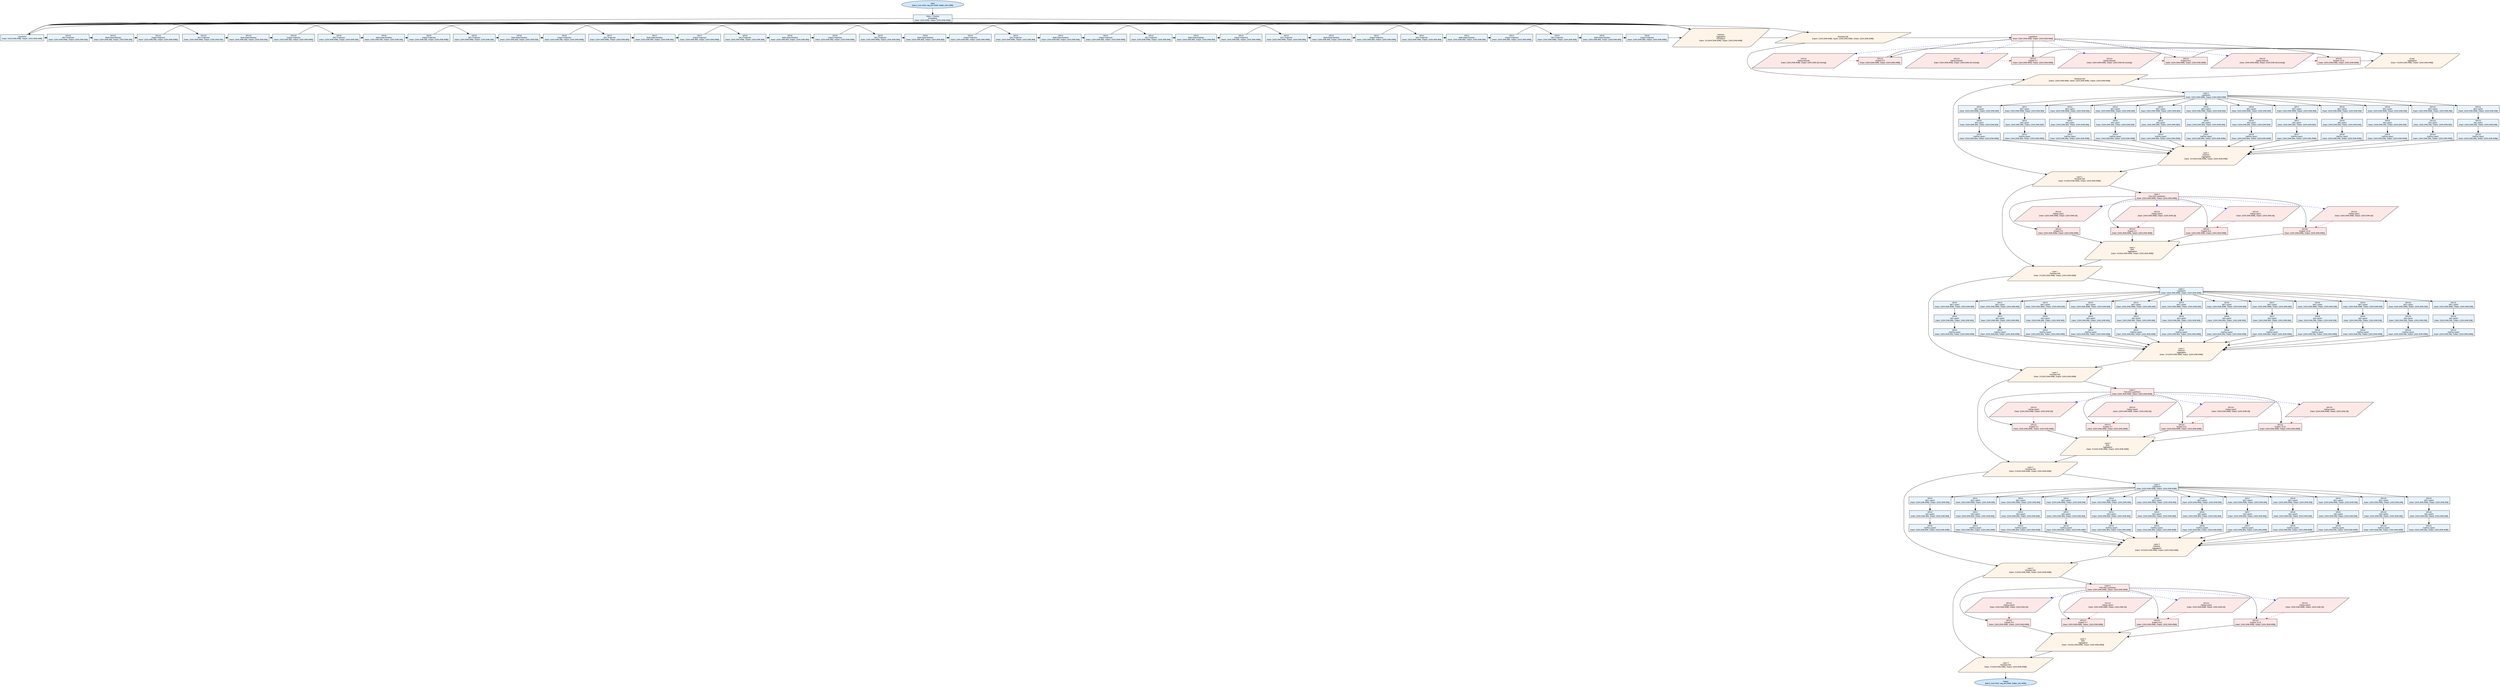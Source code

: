 digraph ma_separation_dag {
	graph [bb="0,0,13655,3839.9",
		bgcolor=white,
		compound=true,
		fontname=Arial,
		fontsize=12,
		rankdir=TB
	];
	node [fontname=Arial,
		fontsize=10,
		label="\N"
	];
	subgraph layer_0 {
		graph [label="Layer 0",
			rank=same
		];
		subgraph layer0_attention_group {
			graph [label="Attention Parallelization (GPUs 0-11)",
				rank=same,
				style=dotted
			];
			layer0_qkv_gpu0	[fillcolor="#E8F4FD",
				height=0.56944,
				label="GPU0\nQKV Projection\n[Input: [1024,2048,4096], Output: [1024,2048,384]]",
				pos="8716,3632.4",
				shape=rectangle,
				style=filled,
				width=3.2778];
			layer0_qkv_gpu1	[fillcolor="#E8F4FD",
				height=0.56944,
				label="GPU1\nQKV Projection\n[Input: [1024,2048,4096], Output: [1024,2048,384]]",
				pos="7958,3632.4",
				shape=rectangle,
				style=filled,
				width=3.2778];
			layer0_qkv_gpu2	[fillcolor="#E8F4FD",
				height=0.56944,
				label="GPU2\nQKV Projection\n[Input: [1024,2048,4096], Output: [1024,2048,384]]",
				pos="7200,3632.4",
				shape=rectangle,
				style=filled,
				width=3.2778];
			layer0_qkv_gpu3	[fillcolor="#E8F4FD",
				height=0.56944,
				label="GPU3\nQKV Projection\n[Input: [1024,2048,4096], Output: [1024,2048,384]]",
				pos="6442,3632.4",
				shape=rectangle,
				style=filled,
				width=3.2778];
			layer0_qkv_gpu4	[fillcolor="#E8F4FD",
				height=0.56944,
				label="GPU4\nQKV Projection\n[Input: [1024,2048,4096], Output: [1024,2048,384]]",
				pos="5684,3632.4",
				shape=rectangle,
				style=filled,
				width=3.2778];
			layer0_qkv_gpu5	[fillcolor="#E8F4FD",
				height=0.56944,
				label="GPU5\nQKV Projection\n[Input: [1024,2048,4096], Output: [1024,2048,384]]",
				pos="4926,3632.4",
				shape=rectangle,
				style=filled,
				width=3.2778];
			layer0_qkv_gpu6	[fillcolor="#E8F4FD",
				height=0.56944,
				label="GPU6\nQKV Projection\n[Input: [1024,2048,4096], Output: [1024,2048,384]]",
				pos="4168,3632.4",
				shape=rectangle,
				style=filled,
				width=3.2778];
			layer0_qkv_gpu7	[fillcolor="#E8F4FD",
				height=0.56944,
				label="GPU7\nQKV Projection\n[Input: [1024,2048,4096], Output: [1024,2048,384]]",
				pos="3410,3632.4",
				shape=rectangle,
				style=filled,
				width=3.2778];
			layer0_qkv_gpu8	[fillcolor="#E8F4FD",
				height=0.56944,
				label="GPU8\nQKV Projection\n[Input: [1024,2048,4096], Output: [1024,2048,256]]",
				pos="2652,3632.4",
				shape=rectangle,
				style=filled,
				width=3.2778];
			layer0_qkv_gpu9	[fillcolor="#E8F4FD",
				height=0.56944,
				label="GPU9\nQKV Projection\n[Input: [1024,2048,4096], Output: [1024,2048,256]]",
				pos="1894,3632.4",
				shape=rectangle,
				style=filled,
				width=3.2778];
			layer0_qkv_gpu10	[fillcolor="#E8F4FD",
				height=0.56944,
				label="GPU10\nQKV Projection\n[Input: [1024,2048,4096], Output: [1024,2048,256]]",
				pos="1136,3632.4",
				shape=rectangle,
				style=filled,
				width=3.2778];
			layer0_qkv_gpu11	[fillcolor="#E8F4FD",
				height=0.56944,
				label="GPU11\nQKV Projection\n[Input: [1024,2048,4096], Output: [1024,2048,256]]",
				pos="378,3632.4",
				shape=rectangle,
				style=filled,
				width=3.2778];
			layer0_attn_gpu0	[fillcolor="#E8F4FD",
				height=0.56944,
				label="GPU0\nMulti-Head Attention\n[Input: [1024,2048,384], Output: [1024,2048,384]]",
				pos="8968,3632.4",
				shape=rectangle,
				style=filled,
				width=3.2083];
			layer0_attn_gpu1	[fillcolor="#E8F4FD",
				height=0.56944,
				label="GPU1\nMulti-Head Attention\n[Input: [1024,2048,384], Output: [1024,2048,384]]",
				pos="8210,3632.4",
				shape=rectangle,
				style=filled,
				width=3.2083];
			layer0_attn_gpu2	[fillcolor="#E8F4FD",
				height=0.56944,
				label="GPU2\nMulti-Head Attention\n[Input: [1024,2048,384], Output: [1024,2048,384]]",
				pos="7452,3632.4",
				shape=rectangle,
				style=filled,
				width=3.2083];
			layer0_attn_gpu3	[fillcolor="#E8F4FD",
				height=0.56944,
				label="GPU3\nMulti-Head Attention\n[Input: [1024,2048,384], Output: [1024,2048,384]]",
				pos="6694,3632.4",
				shape=rectangle,
				style=filled,
				width=3.2083];
			layer0_attn_gpu4	[fillcolor="#E8F4FD",
				height=0.56944,
				label="GPU4\nMulti-Head Attention\n[Input: [1024,2048,384], Output: [1024,2048,384]]",
				pos="5936,3632.4",
				shape=rectangle,
				style=filled,
				width=3.2083];
			layer0_attn_gpu5	[fillcolor="#E8F4FD",
				height=0.56944,
				label="GPU5\nMulti-Head Attention\n[Input: [1024,2048,384], Output: [1024,2048,384]]",
				pos="5178,3632.4",
				shape=rectangle,
				style=filled,
				width=3.2083];
			layer0_attn_gpu6	[fillcolor="#E8F4FD",
				height=0.56944,
				label="GPU6\nMulti-Head Attention\n[Input: [1024,2048,384], Output: [1024,2048,384]]",
				pos="4420,3632.4",
				shape=rectangle,
				style=filled,
				width=3.2083];
			layer0_attn_gpu7	[fillcolor="#E8F4FD",
				height=0.56944,
				label="GPU7\nMulti-Head Attention\n[Input: [1024,2048,384], Output: [1024,2048,384]]",
				pos="3662,3632.4",
				shape=rectangle,
				style=filled,
				width=3.2083];
			layer0_attn_gpu8	[fillcolor="#E8F4FD",
				height=0.56944,
				label="GPU8\nMulti-Head Attention\n[Input: [1024,2048,256], Output: [1024,2048,256]]",
				pos="2904,3632.4",
				shape=rectangle,
				style=filled,
				width=3.2083];
			layer0_attn_gpu9	[fillcolor="#E8F4FD",
				height=0.56944,
				label="GPU9\nMulti-Head Attention\n[Input: [1024,2048,256], Output: [1024,2048,256]]",
				pos="2146,3632.4",
				shape=rectangle,
				style=filled,
				width=3.2083];
			layer0_attn_gpu10	[fillcolor="#E8F4FD",
				height=0.56944,
				label="GPU10\nMulti-Head Attention\n[Input: [1024,2048,256], Output: [1024,2048,256]]",
				pos="1388,3632.4",
				shape=rectangle,
				style=filled,
				width=3.2083];
			layer0_attn_gpu11	[fillcolor="#E8F4FD",
				height=0.56944,
				label="GPU11\nMulti-Head Attention\n[Input: [1024,2048,256], Output: [1024,2048,256]]",
				pos="630,3632.4",
				shape=rectangle,
				style=filled,
				width=3.2083];
			layer0_out_proj_gpu0	[fillcolor="#E8F4FD",
				height=0.56944,
				label="GPU0\nOutput Projection\n[Input: [1024,2048,384], Output: [1024,2048,4096]]",
				pos="9220,3632.4",
				shape=rectangle,
				style=filled,
				width=3.2778];
			layer0_out_proj_gpu1	[fillcolor="#E8F4FD",
				height=0.56944,
				label="GPU1\nOutput Projection\n[Input: [1024,2048,384], Output: [1024,2048,4096]]",
				pos="8462,3632.4",
				shape=rectangle,
				style=filled,
				width=3.2778];
			layer0_out_proj_gpu2	[fillcolor="#E8F4FD",
				height=0.56944,
				label="GPU2\nOutput Projection\n[Input: [1024,2048,384], Output: [1024,2048,4096]]",
				pos="7704,3632.4",
				shape=rectangle,
				style=filled,
				width=3.2778];
			layer0_out_proj_gpu3	[fillcolor="#E8F4FD",
				height=0.56944,
				label="GPU3\nOutput Projection\n[Input: [1024,2048,384], Output: [1024,2048,4096]]",
				pos="6946,3632.4",
				shape=rectangle,
				style=filled,
				width=3.2778];
			layer0_out_proj_gpu4	[fillcolor="#E8F4FD",
				height=0.56944,
				label="GPU4\nOutput Projection\n[Input: [1024,2048,384], Output: [1024,2048,4096]]",
				pos="6188,3632.4",
				shape=rectangle,
				style=filled,
				width=3.2778];
			layer0_out_proj_gpu5	[fillcolor="#E8F4FD",
				height=0.56944,
				label="GPU5\nOutput Projection\n[Input: [1024,2048,384], Output: [1024,2048,4096]]",
				pos="5430,3632.4",
				shape=rectangle,
				style=filled,
				width=3.2778];
			layer0_out_proj_gpu6	[fillcolor="#E8F4FD",
				height=0.56944,
				label="GPU6\nOutput Projection\n[Input: [1024,2048,384], Output: [1024,2048,4096]]",
				pos="4672,3632.4",
				shape=rectangle,
				style=filled,
				width=3.2778];
			layer0_out_proj_gpu7	[fillcolor="#E8F4FD",
				height=0.56944,
				label="GPU7\nOutput Projection\n[Input: [1024,2048,384], Output: [1024,2048,4096]]",
				pos="3914,3632.4",
				shape=rectangle,
				style=filled,
				width=3.2778];
			layer0_out_proj_gpu8	[fillcolor="#E8F4FD",
				height=0.56944,
				label="GPU8\nOutput Projection\n[Input: [1024,2048,256], Output: [1024,2048,4096]]",
				pos="3156,3632.4",
				shape=rectangle,
				style=filled,
				width=3.2778];
			layer0_out_proj_gpu9	[fillcolor="#E8F4FD",
				height=0.56944,
				label="GPU9\nOutput Projection\n[Input: [1024,2048,256], Output: [1024,2048,4096]]",
				pos="2398,3632.4",
				shape=rectangle,
				style=filled,
				width=3.2778];
			layer0_out_proj_gpu10	[fillcolor="#E8F4FD",
				height=0.56944,
				label="GPU10\nOutput Projection\n[Input: [1024,2048,256], Output: [1024,2048,4096]]",
				pos="1640,3632.4",
				shape=rectangle,
				style=filled,
				width=3.2778];
			layer0_out_proj_gpu11	[fillcolor="#E8F4FD",
				height=0.56944,
				label="GPU11\nOutput Projection\n[Input: [1024,2048,256], Output: [1024,2048,4096]]",
				pos="882,3632.4",
				shape=rectangle,
				style=filled,
				width=3.2778];
		}
		layer0_pre_attn_norm	[fillcolor="#E8F4FD",
			height=0.5,
			label="LayerNorm\n[Input: [1024,2048,4096], Output: [1024,2048,4096]]",
			pos="121,3632.4",
			shape=rectangle,
			style=filled,
			width=3.3611];
		layer0_attn_agg	[fillcolor="#FFF4E8",
			height=1.4444,
			label="Attention\nAggregation\nAll-Reduce\n[Input: 12×[1024,2048,4096], Output: [1024,2048,4096]]",
			pos="9623,3632.4",
			shape=parallelogram,
			style="filled,rounded",
			width=7.4301];
		layer0_residual1	[fillcolor="#FFF4E8",
			height=0.83333,
			label="Residual Add\n[Input1: [1024,2048,4096], Input2: [1024,2048,4096], Output: [1024,2048,4096]]",
			pos="10283,3632.4",
			shape=parallelogram,
			style="filled,rounded",
			width=10.396];
		layer0_post_attn_norm	[fillcolor="#FDE8E8",
			height=0.5,
			label="LayerNorm\n[Input: [1024,2048,4096], Output: [1024,2048,4096]]",
			pos="11320,3632.4",
			shape=rectangle,
			style=filled,
			width=3.3611];
	}
	subgraph layer0_moe_group {
		graph [label="MoE Parallelization (GPUs 12-15)",
			rank=same,
			style=dotted
		];
		layer0_gate_gpu12	[fillcolor="#FDE8E8",
			height=1.1389,
			label="GPU12\nGating Network\n[Input: [1024,2048,4096], Output: [1024,2048,16] (routing)]",
			pos="10066,3503.4",
			shape=parallelogram,
			style=filled,
			width=7.7468];
		layer0_gate_gpu13	[fillcolor="#FDE8E8",
			height=1.1389,
			label="GPU13\nGating Network\n[Input: [1024,2048,4096], Output: [1024,2048,16] (routing)]",
			pos="10902,3503.4",
			shape=parallelogram,
			style=filled,
			width=7.7468];
		layer0_gate_gpu14	[fillcolor="#FDE8E8",
			height=1.1389,
			label="GPU14\nGating Network\n[Input: [1024,2048,4096], Output: [1024,2048,16] (routing)]",
			pos="11738,3503.4",
			shape=parallelogram,
			style=filled,
			width=7.7468];
		layer0_gate_gpu15	[fillcolor="#FDE8E8",
			height=1.1389,
			label="GPU15\nGating Network\n[Input: [1024,2048,4096], Output: [1024,2048,16] (routing)]",
			pos="12574,3503.4",
			shape=parallelogram,
			style=filled,
			width=7.7468];
		layer0_experts_gpu12	[fillcolor="#FDE8E8",
			height=0.56944,
			label="GPU12\nExperts 0-3\n[Input: [1024,2048,4096], Output: [1024,2048,4096]]",
			pos="10484,3503.4",
			shape=rectangle,
			style=filled,
			width=3.3611];
		layer0_experts_gpu13	[fillcolor="#FDE8E8",
			height=0.56944,
			label="GPU13\nExperts 4-7\n[Input: [1024,2048,4096], Output: [1024,2048,4096]]",
			pos="11320,3503.4",
			shape=rectangle,
			style=filled,
			width=3.3611];
		layer0_experts_gpu14	[fillcolor="#FDE8E8",
			height=0.56944,
			label="GPU14\nExperts 8-11\n[Input: [1024,2048,4096], Output: [1024,2048,4096]]",
			pos="12156,3503.4",
			shape=rectangle,
			style=filled,
			width=3.3611];
		layer0_experts_gpu15	[fillcolor="#FDE8E8",
			height=0.56944,
			label="GPU15\nExperts 12-15\n[Input: [1024,2048,4096], Output: [1024,2048,4096]]",
			pos="12992,3503.4",
			shape=rectangle,
			style=filled,
			width=3.3611];
		layer0_moe_agg	[fillcolor="#FFF4E8",
			height=1.1389,
			label="Expert\nAggregation\n[Input: 4×[1024,2048,4096], Output: [1024,2048,4096]]",
			pos="13393,3503.4",
			shape=parallelogram,
			style="filled,rounded",
			width=7.2861];
	}
	input	[fillcolor="#D0E8FF",
		height=0.58926,
		label="Input\n[batch_size=1024, seq_len=2048, hidden_dim=4096]",
		pos="5202,3818.6",
		shape=ellipse,
		style=filled,
		width=4.8319];
	embeddings	[fillcolor="#E8F4FD",
		height=0.56944,
		label="Token + Position\nEmbedding\n[Input: [1024,2048], Output: [1024,2048,4096]]",
		pos="5202,3740.9",
		shape=rectangle,
		style=filled,
		width=3.0278];
	input -> embeddings	[pos="e,5202,3761.5 5202,3797.3 5202,3789.4 5202,3780.2 5202,3771.6"];
	embeddings -> layer0_pre_attn_norm	[pos="e,154.47,3650.5 5093,3739.8 4388.1,3739 496.47,3732.3 251,3684.4 220.72,3678.5 188.42,3665.9 163.6,3654.7"];
	embeddings -> layer0_residual1	[pos="e,10099,3662.4 5311.2,3739.4 5972.6,3736.3 9428.6,3718.3 9899,3684.4 9961,3680 10028,3672.1 10089,3663.8"];
	layer0_pre_attn_norm -> layer0_qkv_gpu0	[pos="e,8686.3,3653 147.49,3650.5 174.43,3667.7 218.07,3692.5 260,3702.4 316.21,3715.8 8523.8,3716 8580,3702.4 8615.2,3693.9 8651.6,3674.5 \
8677.8,3658.3"];
	layer0_pre_attn_norm -> layer0_qkv_gpu1	[pos="e,7928.3,3653 147.49,3650.5 174.43,3667.7 218.07,3692.5 260,3702.4 311.09,3714.6 7771,3714.8 7822,3702.4 7857.2,3693.9 7893.6,3674.5 \
7919.8,3658.3"];
	layer0_pre_attn_norm -> layer0_qkv_gpu2	[pos="e,7170.3,3653 147.49,3650.5 174.43,3667.7 218.07,3692.5 260,3702.4 351.94,3724.3 6972.2,3724.7 7064,3702.4 7099.2,3693.9 7135.6,\
3674.5 7161.8,3658.3"];
	layer0_pre_attn_norm -> layer0_qkv_gpu3	[pos="e,6412.3,3653 147.49,3650.5 174.43,3667.7 218.07,3692.5 260,3702.4 341.7,3721.8 6224.4,3722.2 6306,3702.4 6341.2,3693.9 6377.6,3674.5 \
6403.8,3658.3"];
	layer0_pre_attn_norm -> layer0_qkv_gpu4	[pos="e,5654.3,3653 147.49,3650.5 174.43,3667.7 218.07,3692.5 260,3702.4 331.46,3719.4 5476.6,3719.7 5548,3702.4 5583.2,3693.9 5619.6,\
3674.5 5645.8,3658.3"];
	layer0_pre_attn_norm -> layer0_qkv_gpu5	[pos="e,4896.3,3653 147.49,3650.5 174.43,3667.7 218.07,3692.5 260,3702.4 321.21,3717 4728.9,3717.2 4790,3702.4 4825.2,3693.9 4861.6,3674.5 \
4887.8,3658.3"];
	layer0_pre_attn_norm -> layer0_qkv_gpu6	[pos="e,4138.3,3653 147.49,3650.5 174.43,3667.7 218.07,3692.5 260,3702.4 310.97,3714.5 3981.1,3714.8 4032,3702.4 4067.2,3693.9 4103.6,\
3674.5 4129.8,3658.3"];
	layer0_pre_attn_norm -> layer0_qkv_gpu7	[pos="e,3380.3,3653 147.49,3650.5 174.43,3667.7 218.07,3692.5 260,3702.4 341.45,3721.8 3192.6,3722.1 3274,3702.4 3309.2,3693.9 3345.6,\
3674.5 3371.8,3658.3"];
	layer0_pre_attn_norm -> layer0_qkv_gpu8	[pos="e,2622.3,3653 147.49,3650.5 174.43,3667.7 218.07,3692.5 260,3702.4 320.97,3716.9 2455.1,3717.2 2516,3702.4 2551.2,3693.9 2587.6,\
3674.5 2613.8,3658.3"];
	layer0_pre_attn_norm -> layer0_qkv_gpu9	[pos="e,1864.3,3653 147.49,3650.5 174.43,3667.7 218.07,3692.5 260,3702.4 340.97,3721.7 1677.1,3722 1758,3702.4 1793.2,3693.9 1829.6,3674.5 \
1855.8,3658.3"];
	layer0_pre_attn_norm -> layer0_qkv_gpu10	[pos="e,1106.3,3653 147.49,3650.5 174.43,3667.7 218.07,3692.5 260,3702.4 340,3721.4 920.09,3721.8 1000,3702.4 1035.2,3693.9 1071.6,3674.5 \
1097.8,3658.3"];
	layer0_pre_attn_norm -> layer0_qkv_gpu11	[pos="e,259.99,3632.4 242.22,3632.4 244.72,3632.4 247.22,3632.4 249.72,3632.4"];
	layer0_qkv_gpu0 -> layer0_attn_gpu0	[pos="e,8852.4,3632.4 8834.1,3632.4 8836.9,3632.4 8839.7,3632.4 8842.4,3632.4"];
	layer0_qkv_gpu1 -> layer0_attn_gpu1	[pos="e,8094.4,3632.4 8076.1,3632.4 8078.9,3632.4 8081.7,3632.4 8084.4,3632.4"];
	layer0_qkv_gpu2 -> layer0_attn_gpu2	[pos="e,7336.4,3632.4 7318.1,3632.4 7320.9,3632.4 7323.7,3632.4 7326.4,3632.4"];
	layer0_qkv_gpu3 -> layer0_attn_gpu3	[pos="e,6578.4,3632.4 6560.1,3632.4 6562.9,3632.4 6565.7,3632.4 6568.4,3632.4"];
	layer0_qkv_gpu4 -> layer0_attn_gpu4	[pos="e,5820.4,3632.4 5802.1,3632.4 5804.9,3632.4 5807.7,3632.4 5810.4,3632.4"];
	layer0_qkv_gpu5 -> layer0_attn_gpu5	[pos="e,5062.4,3632.4 5044.1,3632.4 5046.9,3632.4 5049.7,3632.4 5052.4,3632.4"];
	layer0_qkv_gpu6 -> layer0_attn_gpu6	[pos="e,4304.4,3632.4 4286.1,3632.4 4288.9,3632.4 4291.7,3632.4 4294.4,3632.4"];
	layer0_qkv_gpu7 -> layer0_attn_gpu7	[pos="e,3546.4,3632.4 3528.1,3632.4 3530.9,3632.4 3533.7,3632.4 3536.4,3632.4"];
	layer0_qkv_gpu8 -> layer0_attn_gpu8	[pos="e,2788.4,3632.4 2770.1,3632.4 2772.9,3632.4 2775.7,3632.4 2778.4,3632.4"];
	layer0_qkv_gpu9 -> layer0_attn_gpu9	[pos="e,2030.4,3632.4 2012.1,3632.4 2014.9,3632.4 2017.7,3632.4 2020.4,3632.4"];
	layer0_qkv_gpu10 -> layer0_attn_gpu10	[pos="e,1272.4,3632.4 1254.1,3632.4 1256.9,3632.4 1259.7,3632.4 1262.4,3632.4"];
	layer0_qkv_gpu11 -> layer0_attn_gpu11	[pos="e,514.43,3632.4 496.12,3632.4 498.89,3632.4 501.65,3632.4 504.42,3632.4"];
	layer0_attn_gpu0 -> layer0_out_proj_gpu0	[pos="e,9101.8,3632.4 9083.7,3632.4 9086.3,3632.4 9088.9,3632.4 9091.6,3632.4"];
	layer0_attn_gpu1 -> layer0_out_proj_gpu1	[pos="e,8343.8,3632.4 8325.7,3632.4 8328.3,3632.4 8330.9,3632.4 8333.6,3632.4"];
	layer0_attn_gpu2 -> layer0_out_proj_gpu2	[pos="e,7585.8,3632.4 7567.7,3632.4 7570.3,3632.4 7572.9,3632.4 7575.6,3632.4"];
	layer0_attn_gpu3 -> layer0_out_proj_gpu3	[pos="e,6827.8,3632.4 6809.7,3632.4 6812.3,3632.4 6814.9,3632.4 6817.6,3632.4"];
	layer0_attn_gpu4 -> layer0_out_proj_gpu4	[pos="e,6069.8,3632.4 6051.7,3632.4 6054.3,3632.4 6056.9,3632.4 6059.6,3632.4"];
	layer0_attn_gpu5 -> layer0_out_proj_gpu5	[pos="e,5311.8,3632.4 5293.7,3632.4 5296.3,3632.4 5298.9,3632.4 5301.6,3632.4"];
	layer0_attn_gpu6 -> layer0_out_proj_gpu6	[pos="e,4553.8,3632.4 4535.7,3632.4 4538.3,3632.4 4540.9,3632.4 4543.6,3632.4"];
	layer0_attn_gpu7 -> layer0_out_proj_gpu7	[pos="e,3795.8,3632.4 3777.7,3632.4 3780.3,3632.4 3782.9,3632.4 3785.6,3632.4"];
	layer0_attn_gpu8 -> layer0_out_proj_gpu8	[pos="e,3037.8,3632.4 3019.7,3632.4 3022.3,3632.4 3024.9,3632.4 3027.6,3632.4"];
	layer0_attn_gpu9 -> layer0_out_proj_gpu9	[pos="e,2279.8,3632.4 2261.7,3632.4 2264.3,3632.4 2266.9,3632.4 2269.6,3632.4"];
	layer0_attn_gpu10 -> layer0_out_proj_gpu10	[pos="e,1521.8,3632.4 1503.7,3632.4 1506.3,3632.4 1508.9,3632.4 1511.6,3632.4"];
	layer0_attn_gpu11 -> layer0_out_proj_gpu11	[pos="e,763.77,3632.4 745.66,3632.4 748.3,3632.4 750.95,3632.4 753.59,3632.4"];
	layer0_out_proj_gpu0 -> layer0_attn_agg	[pos="e,9410.1,3632.4 9338.1,3632.4 9358.7,3632.4 9379.4,3632.4 9400,3632.4"];
	layer0_out_proj_gpu1 -> layer0_attn_agg	[pos="e,9459.6,3679.7 8491.7,3653 8518.2,3670 8558.8,3692.9 8598,3702.4 8677.9,3721.8 9256.4,3712.3 9338,3702.4 9374.6,3698 9413.2,3690.5 \
9449.8,3682"];
	layer0_out_proj_gpu2 -> layer0_attn_agg	[pos="e,9459.6,3679.7 7733.7,3653 7760.2,3670 7800.8,3692.9 7840,3702.4 7920.9,3722 9255.4,3712.4 9338,3702.4 9374.6,3698 9413.2,3690.5 \
9449.8,3682"];
	layer0_out_proj_gpu3 -> layer0_attn_agg	[pos="e,9459.6,3679.7 6975.7,3653 7002.2,3670 7042.8,3692.9 7082,3702.4 7203.8,3731.9 9213.6,3717.5 9338,3702.4 9374.6,3698 9413.2,3690.5 \
9449.8,3682"];
	layer0_out_proj_gpu4 -> layer0_attn_agg	[pos="e,9459.6,3679.7 6217.7,3653 6244.2,3670 6284.8,3692.9 6324,3702.4 6405.4,3722.1 9254.9,3712.5 9338,3702.4 9374.6,3698 9413.2,3690.5 \
9449.8,3682"];
	layer0_out_proj_gpu5 -> layer0_attn_agg	[pos="e,9459.6,3679.7 5459.7,3653 5486.2,3670 5526.8,3692.9 5566,3702.4 5667.8,3727.1 9234,3715 9338,3702.4 9374.6,3698 9413.2,3690.5 \
9449.8,3682"];
	layer0_out_proj_gpu6 -> layer0_attn_agg	[pos="e,9459.6,3679.7 4701.7,3653 4728.2,3670 4768.8,3692.9 4808,3702.4 4930.3,3732.1 9213.1,3717.5 9338,3702.4 9374.6,3698 9413.2,3690.5 \
9449.8,3682"];
	layer0_out_proj_gpu7 -> layer0_attn_agg	[pos="e,9459.6,3679.7 3943.7,3653 3970.2,3670 4010.8,3692.9 4050,3702.4 4121.4,3719.7 9265.1,3711.2 9338,3702.4 9374.6,3698 9413.2,3690.5 \
9449.8,3682"];
	layer0_out_proj_gpu8 -> layer0_attn_agg	[pos="e,9459.6,3679.7 3185.7,3653 3212.2,3670 3252.8,3692.9 3292,3702.4 3373.6,3722.2 9254.6,3712.5 9338,3702.4 9374.6,3698 9413.2,3690.5 \
9449.8,3682"];
	layer0_out_proj_gpu9 -> layer0_attn_agg	[pos="e,9459.6,3679.7 2427.7,3653 2454.2,3670 2494.8,3692.9 2534,3702.4 2625.8,3724.7 9244.2,3713.8 9338,3702.4 9374.6,3698 9413.2,3690.5 \
9449.8,3682"];
	layer0_out_proj_gpu10 -> layer0_attn_agg	[pos="e,9459.6,3679.7 1669.7,3653 1696.2,3670 1736.8,3692.9 1776,3702.4 1878.1,3727.2 9233.7,3715 9338,3702.4 9374.6,3698 9413.2,3690.5 \
9449.8,3682"];
	layer0_out_proj_gpu11 -> layer0_attn_agg	[pos="e,9459.6,3679.7 911.68,3653 938.18,3670 978.77,3692.9 1018,3702.4 1130.3,3729.6 9223.3,3716.3 9338,3702.4 9374.6,3698 9413.2,3690.5 \
9449.8,3682"];
	layer0_attn_agg -> layer0_residual1	[pos="e,9985.3,3632.4 9836,3632.4 9882.4,3632.4 9928.7,3632.4 9975.1,3632.4"];
	layer0_residual1 -> layer0_post_attn_norm	[pos="e,11199,3632.4 10581,3632.4 10783,3632.4 10986,3632.4 11188,3632.4"];
	layer0_residual2	[fillcolor="#FFF4E8",
		height=0.83333,
		label="Residual Add\n[Input1: [1024,2048,4096], Input2: [1024,2048,4096], Output: [1024,2048,4096]]",
		pos="11576,3396.4",
		shape=parallelogram,
		style="filled,rounded",
		width=10.396];
	layer0_residual1 -> layer0_residual2	[pos="e,11281,3397.5 10079,3602.4 9943.3,3582.1 9788.2,3556.5 9778,3544.4 9754.5,3516.6 9752.7,3488.7 9778,3462.4 9828.9,3409.7 10771,\
3399.3 11271,3397.6"];
	layer0_post_attn_norm -> layer0_gate_gpu12	[color=blue,
		pos="e,10343,3543.2 11199,3622.4 11016,3608.3 10657,3579.1 10354,3544.4 10354,3544.4 10353,3544.3 10353,3544.3",
		style=dashed];
	layer0_post_attn_norm -> layer0_gate_gpu13	[color=blue,
		pos="e,11034,3544.5 11264,3614.3 11207,3597.2 11119,3570.3 11043,3547.4",
		style=dashed];
	layer0_post_attn_norm -> layer0_gate_gpu14	[color=blue,
		pos="e,11606,3544.5 11376,3614.3 11433,3597.2 11521,3570.3 11597,3547.4",
		style=dashed];
	layer0_post_attn_norm -> layer0_gate_gpu15	[color=blue,
		pos="e,12391,3531.3 11441,3622.4 11624,3608.3 11983,3579.1 12286,3544.4 12317,3540.9 12349,3536.8 12380,3532.6",
		style=dashed];
	layer0_post_attn_norm -> layer0_experts_gpu12	[pos="e,10540,3523.9 11199,3623 11057,3611.7 10817,3587.8 10614,3544.4 10593,3539.9 10570,3533.4 10549,3527"];
	layer0_post_attn_norm -> layer0_experts_gpu13	[pos="e,11320,3524.2 11320,3614.3 11320,3593.8 11320,3559.1 11320,3534.2"];
	layer0_post_attn_norm -> layer0_experts_gpu14	[pos="e,12100,3523.9 11441,3623 11583,3611.7 11823,3587.8 12026,3544.4 12047,3539.9 12070,3533.4 12091,3527"];
	layer0_post_attn_norm -> layer0_experts_gpu15	[pos="e,12939,3523.9 11441,3628.4 11755,3619.9 12590,3593.2 12862,3544.4 12884,3540.4 12908,3533.8 12929,3527.1"];
	layer0_gate_gpu12 -> layer0_experts_gpu12	[color=red,
		pos="e,10363,3503.4 10288,3503.4 10310,3503.4 10331,3503.4 10352,3503.4",
		style=dashed];
	layer0_gate_gpu13 -> layer0_experts_gpu13	[color=red,
		pos="e,11199,3503.4 11124,3503.4 11146,3503.4 11167,3503.4 11188,3503.4",
		style=dashed];
	layer0_gate_gpu14 -> layer0_experts_gpu14	[color=red,
		pos="e,12035,3503.4 11960,3503.4 11982,3503.4 12003,3503.4 12024,3503.4",
		style=dashed];
	layer0_gate_gpu15 -> layer0_experts_gpu15	[color=red,
		pos="e,12871,3503.4 12796,3503.4 12818,3503.4 12839,3503.4 12860,3503.4",
		style=dashed];
	layer0_experts_gpu12 -> layer0_moe_agg	[pos="e,13235,3542.6 10521,3524 10548,3537.9 10587,3555.1 10623,3562.4 10759,3590 12975,3576.8 13113,3562.4 13150,3558.6 13189,3552 13226,\
3544.6"];
	layer0_experts_gpu13 -> layer0_moe_agg	[pos="e,13235,3542.6 11357,3524 11384,3537.9 11423,3555.1 11459,3562.4 11549,3580.7 13022,3572 13113,3562.4 13150,3558.6 13189,3552 13226,\
3544.6"];
	layer0_experts_gpu14 -> layer0_moe_agg	[pos="e,13235,3542.6 12193,3524 12220,3537.9 12259,3555.1 12295,3562.4 12384,3580.5 13023,3571.8 13113,3562.4 13150,3558.6 13189,3552 \
13226,3544.6"];
	layer0_experts_gpu15 -> layer0_moe_agg	[pos="e,13184,3503.4 13113,3503.4 13133,3503.4 13154,3503.4 13174,3503.4"];
	layer0_moe_agg -> layer0_residual2	[pos="e,11885,3400.9 13132,3463.4 13129,3463.1 13125,3462.7 13122,3462.4 12699,3422.4 12208,3407 11895,3401.1"];
	layer1_pre_attn_norm	[fillcolor="#E8F4FD",
		height=0.56944,
		label="Layer 1\nLayerNorm\n[Input: [1024,2048,4096], Output: [1024,2048,4096]]",
		pos="10868,3309.9",
		shape=rectangle,
		style=filled,
		width=3.3611];
	layer0_residual2 -> layer1_pre_attn_norm	[pos="e,10989,3325.4 11333,3366.4 11221,3353.1 11093,3337.8 10999,3326.6"];
	layer1_residual1	[fillcolor="#FFF4E8",
		height=1.1389,
		label="Layer 1\nResidual Add\n[Input: 2×[1024,2048,4096], Output: [1024,2048,4096]]",
		pos="11576,2841.4",
		shape=parallelogram,
		style="filled,rounded",
		width=7.2861];
	layer0_residual2 -> layer1_residual1	[pos="e,11834,2879.1 11841,3383.8 12042,3367.4 12284,3328.2 12284,3233.9 12284,3233.9 12284,3233.9 12284,3077.9 12284,2981.5 12044,2917.5 \
11844,2880.9"];
	layer1_qkv_gpu0	[fillcolor="#E8F4FD",
		height=0.56944,
		label="GPU0\nQKV Layer1\n[Input: [1024,2048,4096], Output: [1024,2048,384]]",
		pos="9344,3232.9",
		shape=rectangle,
		style=filled,
		width=3.2778];
	layer1_pre_attn_norm -> layer1_qkv_gpu0	[pos="e,9462.2,3252.5 10747,3308.7 10506,3307.2 9949.2,3298.8 9472.4,3253.5"];
	layer1_qkv_gpu1	[fillcolor="#E8F4FD",
		height=0.56944,
		label="GPU1\nQKV Layer1\n[Input: [1024,2048,4096], Output: [1024,2048,384]]",
		pos="9598,3232.9",
		shape=rectangle,
		style=filled,
		width=3.2778];
	layer1_pre_attn_norm -> layer1_qkv_gpu1	[pos="e,9716.3,3252.5 10747,3307.2 10540,3303.3 10104,3291 9726.3,3253.5"];
	layer1_qkv_gpu2	[fillcolor="#E8F4FD",
		height=0.56944,
		label="GPU2\nQKV Layer1\n[Input: [1024,2048,4096], Output: [1024,2048,384]]",
		pos="9852,3232.9",
		shape=rectangle,
		style=filled,
		width=3.2778];
	layer1_pre_attn_norm -> layer1_qkv_gpu2	[pos="e,9970.3,3252.4 10747,3304.8 10578,3298.3 10260,3283.3 9980.2,3253.5"];
	layer1_qkv_gpu3	[fillcolor="#E8F4FD",
		height=0.56944,
		label="GPU3\nQKV Layer1\n[Input: [1024,2048,4096], Output: [1024,2048,384]]",
		pos="10106,3232.9",
		shape=rectangle,
		style=filled,
		width=3.2778];
	layer1_pre_attn_norm -> layer1_qkv_gpu3	[pos="e,10224,3252.3 10747,3300.7 10621,3291.6 10419,3275.5 10234,3253.6"];
	layer1_qkv_gpu4	[fillcolor="#E8F4FD",
		height=0.56944,
		label="GPU4\nQKV Layer1\n[Input: [1024,2048,4096], Output: [1024,2048,384]]",
		pos="10360,3232.9",
		shape=rectangle,
		style=filled,
		width=3.2778];
	layer1_pre_attn_norm -> layer1_qkv_gpu4	[pos="e,10478,3252.1 10747,3291.5 10675,3281.1 10581,3267.4 10488,3253.6"];
	layer1_qkv_gpu5	[fillcolor="#E8F4FD",
		height=0.56944,
		label="GPU5\nQKV Layer1\n[Input: [1024,2048,4096], Output: [1024,2048,384]]",
		pos="10614,3232.9",
		shape=rectangle,
		style=filled,
		width=3.2778];
	layer1_pre_attn_norm -> layer1_qkv_gpu5	[pos="e,10680,3253.5 10802,3289.4 10768,3279.3 10726,3266.9 10690,3256.4"];
	layer1_qkv_gpu6	[fillcolor="#E8F4FD",
		height=0.56944,
		label="GPU6\nQKV Layer1\n[Input: [1024,2048,4096], Output: [1024,2048,384]]",
		pos="10868,3232.9",
		shape=rectangle,
		style=filled,
		width=3.2778];
	layer1_pre_attn_norm -> layer1_qkv_gpu6	[pos="e,10868,3253.5 10868,3289.2 10868,3281.4 10868,3272.2 10868,3263.6"];
	layer1_qkv_gpu7	[fillcolor="#E8F4FD",
		height=0.56944,
		label="GPU7\nQKV Layer1\n[Input: [1024,2048,4096], Output: [1024,2048,384]]",
		pos="11122,3232.9",
		shape=rectangle,
		style=filled,
		width=3.2778];
	layer1_pre_attn_norm -> layer1_qkv_gpu7	[pos="e,11056,3253.5 10934,3289.4 10968,3279.3 11010,3266.9 11046,3256.4"];
	layer1_qkv_gpu8	[fillcolor="#E8F4FD",
		height=0.56944,
		label="GPU8\nQKV Layer1\n[Input: [1024,2048,4096], Output: [1024,2048,256]]",
		pos="11376,3232.9",
		shape=rectangle,
		style=filled,
		width=3.2778];
	layer1_pre_attn_norm -> layer1_qkv_gpu8	[pos="e,11258,3252.1 10989,3291.5 11061,3281.1 11155,3267.4 11248,3253.6"];
	layer1_qkv_gpu9	[fillcolor="#E8F4FD",
		height=0.56944,
		label="GPU9\nQKV Layer1\n[Input: [1024,2048,4096], Output: [1024,2048,256]]",
		pos="11630,3232.9",
		shape=rectangle,
		style=filled,
		width=3.2778];
	layer1_pre_attn_norm -> layer1_qkv_gpu9	[pos="e,11512,3252.3 10989,3300.7 11115,3291.6 11317,3275.5 11502,3253.6"];
	layer1_qkv_gpu10	[fillcolor="#E8F4FD",
		height=0.56944,
		label="GPU10\nQKV Layer1\n[Input: [1024,2048,4096], Output: [1024,2048,256]]",
		pos="11884,3232.9",
		shape=rectangle,
		style=filled,
		width=3.2778];
	layer1_pre_attn_norm -> layer1_qkv_gpu10	[pos="e,11766,3252.4 10989,3304.8 11158,3298.3 11476,3283.3 11756,3253.5"];
	layer1_qkv_gpu11	[fillcolor="#E8F4FD",
		height=0.56944,
		label="GPU11\nQKV Layer1\n[Input: [1024,2048,4096], Output: [1024,2048,256]]",
		pos="12138,3232.9",
		shape=rectangle,
		style=filled,
		width=3.2778];
	layer1_pre_attn_norm -> layer1_qkv_gpu11	[pos="e,12020,3252.5 10989,3307.2 11196,3303.3 11632,3291 12010,3253.5"];
	layer1_attn_gpu0	[fillcolor="#E8F4FD",
		height=0.56944,
		label="GPU0\nAttn Layer1\n[Input: [1024,2048,384], Output: [1024,2048,384]]",
		pos="9344,3155.9",
		shape=rectangle,
		style=filled,
		width=3.2083];
	layer1_qkv_gpu0 -> layer1_attn_gpu0	[pos="e,9344,3176.5 9344,3212.2 9344,3204.4 9344,3195.2 9344,3186.6"];
	layer1_out_proj_gpu0	[fillcolor="#E8F4FD",
		height=0.56944,
		label="GPU0\nOutProj Layer1\n[Input: [1024,2048,384], Output: [1024,2048,4096]]",
		pos="9344,3078.9",
		shape=rectangle,
		style=filled,
		width=3.2778];
	layer1_attn_gpu0 -> layer1_out_proj_gpu0	[pos="e,9344,3099.5 9344,3135.2 9344,3127.4 9344,3118.2 9344,3109.6"];
	layer1_attn_agg	[fillcolor="#FFF4E8",
		height=1.4444,
		label="Layer 1\nAttention\nAggregation\n[Input: 12×[1024,2048,4096], Output: [1024,2048,4096]]",
		pos="10868,2970.4",
		shape=parallelogram,
		style="filled,rounded",
		width=7.4301];
	layer1_out_proj_gpu0 -> layer1_attn_agg	[pos="e,10664,2978.4 9462.3,3059.4 9465.2,3059.1 9468.1,3058.7 9471,3058.4 9888.5,3013.5 10379,2989.6 10654,2978.8"];
	layer1_attn_gpu1	[fillcolor="#E8F4FD",
		height=0.56944,
		label="GPU1\nAttn Layer1\n[Input: [1024,2048,384], Output: [1024,2048,384]]",
		pos="9598,3155.9",
		shape=rectangle,
		style=filled,
		width=3.2083];
	layer1_qkv_gpu1 -> layer1_attn_gpu1	[pos="e,9598,3176.5 9598,3212.2 9598,3204.4 9598,3195.2 9598,3186.6"];
	layer1_out_proj_gpu1	[fillcolor="#E8F4FD",
		height=0.56944,
		label="GPU1\nOutProj Layer1\n[Input: [1024,2048,384], Output: [1024,2048,4096]]",
		pos="9598,3078.9",
		shape=rectangle,
		style=filled,
		width=3.2778];
	layer1_attn_gpu1 -> layer1_out_proj_gpu1	[pos="e,9598,3099.5 9598,3135.2 9598,3127.4 9598,3118.2 9598,3109.6"];
	layer1_out_proj_gpu1 -> layer1_attn_agg	[pos="e,10667,2982.1 9716.3,3059.5 9719.2,3059.1 9722.1,3058.8 9725,3058.4 10049,3021.2 10427,2996 10657,2982.6"];
	layer1_attn_gpu2	[fillcolor="#E8F4FD",
		height=0.56944,
		label="GPU2\nAttn Layer1\n[Input: [1024,2048,384], Output: [1024,2048,384]]",
		pos="9852,3155.9",
		shape=rectangle,
		style=filled,
		width=3.2083];
	layer1_qkv_gpu2 -> layer1_attn_gpu2	[pos="e,9852,3176.5 9852,3212.2 9852,3204.4 9852,3195.2 9852,3186.6"];
	layer1_out_proj_gpu2	[fillcolor="#E8F4FD",
		height=0.56944,
		label="GPU2\nOutProj Layer1\n[Input: [1024,2048,384], Output: [1024,2048,4096]]",
		pos="9852,3078.9",
		shape=rectangle,
		style=filled,
		width=3.2778];
	layer1_attn_gpu2 -> layer1_out_proj_gpu2	[pos="e,9852,3099.5 9852,3135.2 9852,3127.4 9852,3118.2 9852,3109.6"];
	layer1_out_proj_gpu2 -> layer1_attn_agg	[pos="e,10673,2987.4 9970.3,3059.5 9973.2,3059.2 9976.1,3058.8 9979,3058.4 10213,3029 10482,3003.9 10663,2988.3"];
	layer1_attn_gpu3	[fillcolor="#E8F4FD",
		height=0.56944,
		label="GPU3\nAttn Layer1\n[Input: [1024,2048,384], Output: [1024,2048,384]]",
		pos="10106,3155.9",
		shape=rectangle,
		style=filled,
		width=3.2083];
	layer1_qkv_gpu3 -> layer1_attn_gpu3	[pos="e,10106,3176.5 10106,3212.2 10106,3204.4 10106,3195.2 10106,3186.6"];
	layer1_out_proj_gpu3	[fillcolor="#E8F4FD",
		height=0.56944,
		label="GPU3\nOutProj Layer1\n[Input: [1024,2048,384], Output: [1024,2048,4096]]",
		pos="10106,3078.9",
		shape=rectangle,
		style=filled,
		width=3.2778];
	layer1_attn_gpu3 -> layer1_out_proj_gpu3	[pos="e,10106,3099.5 10106,3135.2 10106,3127.4 10106,3118.2 10106,3109.6"];
	layer1_out_proj_gpu3 -> layer1_attn_agg	[pos="e,10682,2996.1 10224,3059.7 10227,3059.3 10230,3058.8 10233,3058.4 10380,3037.1 10546,3014.3 10672,2997.5"];
	layer1_attn_gpu4	[fillcolor="#E8F4FD",
		height=0.56944,
		label="GPU4\nAttn Layer1\n[Input: [1024,2048,384], Output: [1024,2048,384]]",
		pos="10360,3155.9",
		shape=rectangle,
		style=filled,
		width=3.2083];
	layer1_qkv_gpu4 -> layer1_attn_gpu4	[pos="e,10360,3176.5 10360,3212.2 10360,3204.4 10360,3195.2 10360,3186.6"];
	layer1_out_proj_gpu4	[fillcolor="#E8F4FD",
		height=0.56944,
		label="GPU4\nOutProj Layer1\n[Input: [1024,2048,384], Output: [1024,2048,4096]]",
		pos="10360,3078.9",
		shape=rectangle,
		style=filled,
		width=3.2778];
	layer1_attn_gpu4 -> layer1_out_proj_gpu4	[pos="e,10360,3099.5 10360,3135.2 10360,3127.4 10360,3118.2 10360,3109.6"];
	layer1_out_proj_gpu4 -> layer1_attn_agg	[pos="e,10694,3007.8 10453,3058.4 10518,3044.8 10606,3026.4 10684,3009.9"];
	layer1_attn_gpu5	[fillcolor="#E8F4FD",
		height=0.56944,
		label="GPU5\nAttn Layer1\n[Input: [1024,2048,384], Output: [1024,2048,384]]",
		pos="10614,3155.9",
		shape=rectangle,
		style=filled,
		width=3.2083];
	layer1_qkv_gpu5 -> layer1_attn_gpu5	[pos="e,10614,3176.5 10614,3212.2 10614,3204.4 10614,3195.2 10614,3186.6"];
	layer1_out_proj_gpu5	[fillcolor="#E8F4FD",
		height=0.56944,
		label="GPU5\nOutProj Layer1\n[Input: [1024,2048,384], Output: [1024,2048,4096]]",
		pos="10614,3078.9",
		shape=rectangle,
		style=filled,
		width=3.2778];
	layer1_attn_gpu5 -> layer1_out_proj_gpu5	[pos="e,10614,3099.5 10614,3135.2 10614,3127.4 10614,3118.2 10614,3109.6"];
	layer1_out_proj_gpu5 -> layer1_attn_agg	[pos="e,10746,3022.4 10661,3058.4 10682,3049.2 10710,3037.8 10737,3026.3"];
	layer1_attn_gpu6	[fillcolor="#E8F4FD",
		height=0.56944,
		label="GPU6\nAttn Layer1\n[Input: [1024,2048,384], Output: [1024,2048,384]]",
		pos="10868,3155.9",
		shape=rectangle,
		style=filled,
		width=3.2083];
	layer1_qkv_gpu6 -> layer1_attn_gpu6	[pos="e,10868,3176.5 10868,3212.2 10868,3204.4 10868,3195.2 10868,3186.6"];
	layer1_out_proj_gpu6	[fillcolor="#E8F4FD",
		height=0.56944,
		label="GPU6\nOutProj Layer1\n[Input: [1024,2048,384], Output: [1024,2048,4096]]",
		pos="10868,3078.9",
		shape=rectangle,
		style=filled,
		width=3.2778];
	layer1_attn_gpu6 -> layer1_out_proj_gpu6	[pos="e,10868,3099.5 10868,3135.2 10868,3127.4 10868,3118.2 10868,3109.6"];
	layer1_out_proj_gpu6 -> layer1_attn_agg	[pos="e,10868,3022.8 10868,3058.4 10868,3051 10868,3042.1 10868,3032.9"];
	layer1_attn_gpu7	[fillcolor="#E8F4FD",
		height=0.56944,
		label="GPU7\nAttn Layer1\n[Input: [1024,2048,384], Output: [1024,2048,384]]",
		pos="11122,3155.9",
		shape=rectangle,
		style=filled,
		width=3.2083];
	layer1_qkv_gpu7 -> layer1_attn_gpu7	[pos="e,11122,3176.5 11122,3212.2 11122,3204.4 11122,3195.2 11122,3186.6"];
	layer1_out_proj_gpu7	[fillcolor="#E8F4FD",
		height=0.56944,
		label="GPU7\nOutProj Layer1\n[Input: [1024,2048,384], Output: [1024,2048,4096]]",
		pos="11122,3078.9",
		shape=rectangle,
		style=filled,
		width=3.2778];
	layer1_attn_gpu7 -> layer1_out_proj_gpu7	[pos="e,11122,3099.5 11122,3135.2 11122,3127.4 11122,3118.2 11122,3109.6"];
	layer1_out_proj_gpu7 -> layer1_attn_agg	[pos="e,10990,3022.4 11075,3058.4 11054,3049.2 11026,3037.8 10999,3026.3"];
	layer1_attn_gpu8	[fillcolor="#E8F4FD",
		height=0.56944,
		label="GPU8\nAttn Layer1\n[Input: [1024,2048,256], Output: [1024,2048,256]]",
		pos="11376,3155.9",
		shape=rectangle,
		style=filled,
		width=3.2083];
	layer1_qkv_gpu8 -> layer1_attn_gpu8	[pos="e,11376,3176.5 11376,3212.2 11376,3204.4 11376,3195.2 11376,3186.6"];
	layer1_out_proj_gpu8	[fillcolor="#E8F4FD",
		height=0.56944,
		label="GPU8\nOutProj Layer1\n[Input: [1024,2048,256], Output: [1024,2048,4096]]",
		pos="11376,3078.9",
		shape=rectangle,
		style=filled,
		width=3.2778];
	layer1_attn_gpu8 -> layer1_out_proj_gpu8	[pos="e,11376,3099.5 11376,3135.2 11376,3127.4 11376,3118.2 11376,3109.6"];
	layer1_out_proj_gpu8 -> layer1_attn_agg	[pos="e,11111,3022.4 11283,3058.4 11237,3048.8 11179,3036.7 11121,3024.5"];
	layer1_attn_gpu9	[fillcolor="#E8F4FD",
		height=0.56944,
		label="GPU9\nAttn Layer1\n[Input: [1024,2048,256], Output: [1024,2048,256]]",
		pos="11630,3155.9",
		shape=rectangle,
		style=filled,
		width=3.2083];
	layer1_qkv_gpu9 -> layer1_attn_gpu9	[pos="e,11630,3176.5 11630,3212.2 11630,3204.4 11630,3195.2 11630,3186.6"];
	layer1_out_proj_gpu9	[fillcolor="#E8F4FD",
		height=0.56944,
		label="GPU9\nOutProj Layer1\n[Input: [1024,2048,256], Output: [1024,2048,4096]]",
		pos="11630,3078.9",
		shape=rectangle,
		style=filled,
		width=3.2778];
	layer1_attn_gpu9 -> layer1_out_proj_gpu9	[pos="e,11630,3099.5 11630,3135.2 11630,3127.4 11630,3118.2 11630,3109.6"];
	layer1_out_proj_gpu9 -> layer1_attn_agg	[pos="e,11117,3004.6 11512,3059.7 11509,3059.3 11506,3058.8 11503,3058.4 11379,3040.5 11242,3021.5 11127,3005.9"];
	layer1_attn_gpu10	[fillcolor="#E8F4FD",
		height=0.56944,
		label="GPU10\nAttn Layer1\n[Input: [1024,2048,256], Output: [1024,2048,256]]",
		pos="11884,3155.9",
		shape=rectangle,
		style=filled,
		width=3.2083];
	layer1_qkv_gpu10 -> layer1_attn_gpu10	[pos="e,11884,3176.5 11884,3212.2 11884,3204.4 11884,3195.2 11884,3186.6"];
	layer1_out_proj_gpu10	[fillcolor="#E8F4FD",
		height=0.56944,
		label="GPU10\nOutProj Layer1\n[Input: [1024,2048,256], Output: [1024,2048,4096]]",
		pos="11884,3078.9",
		shape=rectangle,
		style=filled,
		width=3.2778];
	layer1_attn_gpu10 -> layer1_out_proj_gpu10	[pos="e,11884,3099.5 11884,3135.2 11884,3127.4 11884,3118.2 11884,3109.6"];
	layer1_out_proj_gpu10 -> layer1_attn_agg	[pos="e,11102,2990.8 11766,3059.5 11763,3059.2 11760,3058.8 11757,3058.4 11540,3031.1 11291,3007.4 11112,2991.7"];
	layer1_attn_gpu11	[fillcolor="#E8F4FD",
		height=0.56944,
		label="GPU11\nAttn Layer1\n[Input: [1024,2048,256], Output: [1024,2048,256]]",
		pos="12138,3155.9",
		shape=rectangle,
		style=filled,
		width=3.2083];
	layer1_qkv_gpu11 -> layer1_attn_gpu11	[pos="e,12138,3176.5 12138,3212.2 12138,3204.4 12138,3195.2 12138,3186.6"];
	layer1_out_proj_gpu11	[fillcolor="#E8F4FD",
		height=0.56944,
		label="GPU11\nOutProj Layer1\n[Input: [1024,2048,256], Output: [1024,2048,4096]]",
		pos="12138,3078.9",
		shape=rectangle,
		style=filled,
		width=3.2778];
	layer1_attn_gpu11 -> layer1_out_proj_gpu11	[pos="e,12138,3099.5 12138,3135.2 12138,3127.4 12138,3118.2 12138,3109.6"];
	layer1_out_proj_gpu11 -> layer1_attn_agg	[pos="e,11095,2983.6 12020,3059.5 12017,3059.1 12014,3058.8 12011,3058.4 11699,3022.6 11336,2997.9 11105,2984.2"];
	layer1_attn_agg -> layer1_residual1	[pos="e,11408,2872.5 11046,2937.5 11154,2918.2 11291,2893.6 11398,2874.3"];
	layer1_post_attn_norm	[fillcolor="#FDE8E8",
		height=0.56944,
		label="Layer 1\nPost-Attn LayerNorm\n[Input: [1024,2048,4096], Output: [1024,2048,4096]]",
		pos="11157,2743.9",
		shape=rectangle,
		style=filled,
		width=3.3611];
	layer1_residual1 -> layer1_post_attn_norm	[pos="e,11243,2764.4 11400,2800.4 11350,2788.8 11296,2776.7 11252,2766.7"];
	layer1_residual2	[fillcolor="#FFF4E8",
		height=1.1389,
		label="Layer 1\nResidual Add\n[Input: 2×[1024,2048,4096], Output: [1024,2048,4096]]",
		pos="11577,2311.4",
		shape=parallelogram,
		style="filled,rounded",
		width=7.2861];
	layer1_residual1 -> layer1_residual2	[pos="e,11794,2352.5 11764,2825.4 11875,2805 11996,2757.5 11996,2647.4 11996,2647.4 11996,2647.4 11996,2547.9 11996,2447 11902,2388.9 \
11804,2355.6"];
	layer1_gate_gpu12	[fillcolor="#FDE8E8",
		height=1.1389,
		label="GPU12\nGating Layer1\n[Input: [1024,2048,4096], Output: [1024,2048,16]]",
		pos="10089,2646.4",
		shape=parallelogram,
		style=filled,
		width=6.6525];
	layer1_post_attn_norm -> layer1_gate_gpu12	[color=blue,
		pos="e,10327,2685.6 11036,2738 10876,2730.8 10588,2715.1 10342,2687.4 10340,2687.2 10338,2687 10337,2686.8",
		style=dashed];
	layer1_experts_gpu12	[fillcolor="#FDE8E8",
		height=0.56944,
		label="GPU12\nExperts 0-3\n[Input: [1024,2048,4096], Output: [1024,2048,4096]]",
		pos="10356,2548.9",
		shape=rectangle,
		style=filled,
		width=3.3611];
	layer1_post_attn_norm -> layer1_experts_gpu12	[pos="e,10352,2569.7 11036,2742.6 10828,2740.7 10422,2731.5 10375,2687.4 10346,2660.4 10346,2611.3 10350,2579.7"];
	layer1_gate_gpu13	[fillcolor="#FDE8E8",
		height=1.1389,
		label="GPU13\nGating Layer1\n[Input: [1024,2048,4096], Output: [1024,2048,16]]",
		pos="10623,2646.4",
		shape=parallelogram,
		style=filled,
		width=6.6525];
	layer1_post_attn_norm -> layer1_gate_gpu13	[color=blue,
		pos="e,10847,2687.5 11048,2723.4 10993,2713.5 10923,2701.1 10857,2689.3",
		style=dashed];
	layer1_experts_gpu13	[fillcolor="#FDE8E8",
		height=0.56944,
		label="GPU13\nExperts 4-7\n[Input: [1024,2048,4096], Output: [1024,2048,4096]]",
		pos="10890,2548.9",
		shape=rectangle,
		style=filled,
		width=3.3611];
	layer1_post_attn_norm -> layer1_experts_gpu13	[pos="e,10886,2569.7 11036,2729 10982,2720.2 10927,2706.8 10909,2687.4 10882,2658.6 10882,2610.8 10885,2579.8"];
	layer1_gate_gpu14	[fillcolor="#FDE8E8",
		height=1.1389,
		label="GPU14\nGating Layer1\n[Input: [1024,2048,4096], Output: [1024,2048,16]]",
		pos="11157,2646.4",
		shape=parallelogram,
		style=filled,
		width=6.6525];
	layer1_post_attn_norm -> layer1_gate_gpu14	[color=blue,
		pos="e,11157,2687.7 11157,2723.1 11157,2715.7 11157,2706.8 11157,2697.8",
		style=dashed];
	layer1_experts_gpu14	[fillcolor="#FDE8E8",
		height=0.56944,
		label="GPU14\nExperts 8-11\n[Input: [1024,2048,4096], Output: [1024,2048,4096]]",
		pos="11291,2548.9",
		shape=rectangle,
		style=filled,
		width=3.3611];
	layer1_post_attn_norm -> layer1_experts_gpu14	[pos="e,11361,2569.5 11278,2730.1 11333,2721.6 11388,2708.1 11405,2687.4 11428,2659 11424,2636.3 11405,2605.4 11397,2592.2 11384,2582 \
11371,2574.2"];
	layer1_gate_gpu15	[fillcolor="#FDE8E8",
		height=1.1389,
		label="GPU15\nGating Layer1\n[Input: [1024,2048,4096], Output: [1024,2048,16]]",
		pos="11691,2646.4",
		shape=parallelogram,
		style=filled,
		width=6.6525];
	layer1_post_attn_norm -> layer1_gate_gpu15	[color=blue,
		pos="e,11535,2675.3 11266,2723.4 11341,2710.1 11441,2692.2 11525,2677.1",
		style=dashed];
	layer1_experts_gpu15	[fillcolor="#FDE8E8",
		height=0.56944,
		label="GPU15\nExperts 12-15\n[Input: [1024,2048,4096], Output: [1024,2048,4096]]",
		pos="11691,2548.9",
		shape=rectangle,
		style=filled,
		width=3.3611];
	layer1_post_attn_norm -> layer1_experts_gpu15	[pos="e,11812,2562.7 11278,2743.2 11487,2742.4 11895,2734.7 11939,2687.4 11964,2660.8 11962,2633.9 11939,2605.4 11923,2586 11873,2572.9 \
11822,2564.3"];
	layer1_gate_gpu12 -> layer1_experts_gpu12	[color=red,
		pos="e,10301,2569.5 10201,2605.3 10232,2594.3 10264,2582.7 10292,2573",
		style=dashed];
	layer1_moe_agg	[fillcolor="#FFF4E8",
		height=1.4444,
		label="Layer 1\nMoE\nAggregation\n[Input: 4×[1024,2048,4096], Output: [1024,2048,4096]]",
		pos="11291,2440.4",
		shape=parallelogram,
		style="filled,rounded",
		width=7.2861];
	layer1_experts_gpu12 -> layer1_moe_agg	[pos="e,11105,2462.6 10477,2534.1 10634,2516.3 10908,2485 11095,2463.8"];
	layer1_gate_gpu13 -> layer1_experts_gpu13	[color=red,
		pos="e,10835,2569.5 10735,2605.3 10766,2594.3 10798,2582.7 10826,2573",
		style=dashed];
	layer1_experts_gpu13 -> layer1_moe_agg	[pos="e,11128,2484.7 10964,2528.4 11007,2516.8 11064,2501.7 11118,2487.3"];
	layer1_gate_gpu14 -> layer1_experts_gpu14	[color=red,
		pos="e,11263,2569.5 11213,2605.2 11228,2595.2 11242,2584.7 11255,2575.6",
		style=dashed];
	layer1_experts_gpu14 -> layer1_moe_agg	[pos="e,11291,2492.8 11291,2528.4 11291,2521 11291,2512.1 11291,2502.9"];
	layer1_gate_gpu15 -> layer1_experts_gpu15	[color=red,
		pos="e,11691,2569.5 11691,2605.2 11691,2596.6 11691,2587.7 11691,2579.6",
		style=dashed];
	layer1_experts_gpu15 -> layer1_moe_agg	[pos="e,11483,2492.4 11618,2528.4 11582,2518.9 11537,2507 11492,2495.1"];
	layer1_moe_agg -> layer1_residual2	[pos="e,11487,2352.5 11406,2388.3 11430,2377.8 11454,2366.9 11477,2356.7"];
	layer2_pre_attn_norm	[fillcolor="#E8F4FD",
		height=0.56944,
		label="Layer 2\nLayerNorm\n[Input: [1024,2048,4096], Output: [1024,2048,4096]]",
		pos="10869,2213.9",
		shape=rectangle,
		style=filled,
		width=3.3611];
	layer1_residual2 -> layer2_pre_attn_norm	[pos="e,10990,2231.3 11322,2276 11213,2261.3 11090,2244.8 11000,2232.6"];
	layer2_residual1	[fillcolor="#FFF4E8",
		height=1.1389,
		label="Layer 2\nResidual Add\n[Input: 2×[1024,2048,4096], Output: [1024,2048,4096]]",
		pos="11577,1745.4",
		shape=parallelogram,
		style="filled,rounded",
		width=7.2861];
	layer1_residual2 -> layer2_residual1	[pos="e,11835,1783.1 11772,2300.9 11981,2285.1 12285,2244 12285,2137.9 12285,2137.9 12285,2137.9 12285,1981.9 12285,1885.5 12045,1821.5 \
11845,1784.9"];
	layer2_qkv_gpu0	[fillcolor="#E8F4FD",
		height=0.56944,
		label="GPU0\nQKV Layer2\n[Input: [1024,2048,4096], Output: [1024,2048,384]]",
		pos="9345,2136.9",
		shape=rectangle,
		style=filled,
		width=3.2778];
	layer2_pre_attn_norm -> layer2_qkv_gpu0	[pos="e,9463.2,2156.5 10748,2212.7 10507,2211.2 9950.2,2202.8 9473.4,2157.5"];
	layer2_qkv_gpu1	[fillcolor="#E8F4FD",
		height=0.56944,
		label="GPU1\nQKV Layer2\n[Input: [1024,2048,4096], Output: [1024,2048,384]]",
		pos="9599,2136.9",
		shape=rectangle,
		style=filled,
		width=3.2778];
	layer2_pre_attn_norm -> layer2_qkv_gpu1	[pos="e,9717.3,2156.5 10748,2211.2 10541,2207.3 10105,2195 9727.3,2157.5"];
	layer2_qkv_gpu2	[fillcolor="#E8F4FD",
		height=0.56944,
		label="GPU2\nQKV Layer2\n[Input: [1024,2048,4096], Output: [1024,2048,384]]",
		pos="9853,2136.9",
		shape=rectangle,
		style=filled,
		width=3.2778];
	layer2_pre_attn_norm -> layer2_qkv_gpu2	[pos="e,9971.3,2156.4 10748,2208.8 10579,2202.3 10261,2187.3 9981.2,2157.5"];
	layer2_qkv_gpu3	[fillcolor="#E8F4FD",
		height=0.56944,
		label="GPU3\nQKV Layer2\n[Input: [1024,2048,4096], Output: [1024,2048,384]]",
		pos="10107,2136.9",
		shape=rectangle,
		style=filled,
		width=3.2778];
	layer2_pre_attn_norm -> layer2_qkv_gpu3	[pos="e,10225,2156.3 10748,2204.7 10622,2195.6 10420,2179.5 10235,2157.6"];
	layer2_qkv_gpu4	[fillcolor="#E8F4FD",
		height=0.56944,
		label="GPU4\nQKV Layer2\n[Input: [1024,2048,4096], Output: [1024,2048,384]]",
		pos="10361,2136.9",
		shape=rectangle,
		style=filled,
		width=3.2778];
	layer2_pre_attn_norm -> layer2_qkv_gpu4	[pos="e,10479,2156.1 10748,2195.5 10676,2185.1 10582,2171.4 10489,2157.6"];
	layer2_qkv_gpu5	[fillcolor="#E8F4FD",
		height=0.56944,
		label="GPU5\nQKV Layer2\n[Input: [1024,2048,4096], Output: [1024,2048,384]]",
		pos="10615,2136.9",
		shape=rectangle,
		style=filled,
		width=3.2778];
	layer2_pre_attn_norm -> layer2_qkv_gpu5	[pos="e,10681,2157.5 10803,2193.4 10769,2183.3 10727,2170.9 10691,2160.4"];
	layer2_qkv_gpu6	[fillcolor="#E8F4FD",
		height=0.56944,
		label="GPU6\nQKV Layer2\n[Input: [1024,2048,4096], Output: [1024,2048,384]]",
		pos="10869,2136.9",
		shape=rectangle,
		style=filled,
		width=3.2778];
	layer2_pre_attn_norm -> layer2_qkv_gpu6	[pos="e,10869,2157.5 10869,2193.2 10869,2185.4 10869,2176.2 10869,2167.6"];
	layer2_qkv_gpu7	[fillcolor="#E8F4FD",
		height=0.56944,
		label="GPU7\nQKV Layer2\n[Input: [1024,2048,4096], Output: [1024,2048,384]]",
		pos="11123,2136.9",
		shape=rectangle,
		style=filled,
		width=3.2778];
	layer2_pre_attn_norm -> layer2_qkv_gpu7	[pos="e,11057,2157.5 10935,2193.4 10969,2183.3 11011,2170.9 11047,2160.4"];
	layer2_qkv_gpu8	[fillcolor="#E8F4FD",
		height=0.56944,
		label="GPU8\nQKV Layer2\n[Input: [1024,2048,4096], Output: [1024,2048,256]]",
		pos="11377,2136.9",
		shape=rectangle,
		style=filled,
		width=3.2778];
	layer2_pre_attn_norm -> layer2_qkv_gpu8	[pos="e,11259,2156.1 10990,2195.5 11062,2185.1 11156,2171.4 11249,2157.6"];
	layer2_qkv_gpu9	[fillcolor="#E8F4FD",
		height=0.56944,
		label="GPU9\nQKV Layer2\n[Input: [1024,2048,4096], Output: [1024,2048,256]]",
		pos="11631,2136.9",
		shape=rectangle,
		style=filled,
		width=3.2778];
	layer2_pre_attn_norm -> layer2_qkv_gpu9	[pos="e,11513,2156.3 10990,2204.7 11116,2195.6 11318,2179.5 11503,2157.6"];
	layer2_qkv_gpu10	[fillcolor="#E8F4FD",
		height=0.56944,
		label="GPU10\nQKV Layer2\n[Input: [1024,2048,4096], Output: [1024,2048,256]]",
		pos="11885,2136.9",
		shape=rectangle,
		style=filled,
		width=3.2778];
	layer2_pre_attn_norm -> layer2_qkv_gpu10	[pos="e,11767,2156.4 10990,2208.8 11159,2202.3 11477,2187.3 11757,2157.5"];
	layer2_qkv_gpu11	[fillcolor="#E8F4FD",
		height=0.56944,
		label="GPU11\nQKV Layer2\n[Input: [1024,2048,4096], Output: [1024,2048,256]]",
		pos="12139,2136.9",
		shape=rectangle,
		style=filled,
		width=3.2778];
	layer2_pre_attn_norm -> layer2_qkv_gpu11	[pos="e,12021,2156.5 10990,2211.2 11197,2207.3 11633,2195 12011,2157.5"];
	layer2_attn_gpu0	[fillcolor="#E8F4FD",
		height=0.56944,
		label="GPU0\nAttn Layer2\n[Input: [1024,2048,384], Output: [1024,2048,384]]",
		pos="9345,2059.9",
		shape=rectangle,
		style=filled,
		width=3.2083];
	layer2_qkv_gpu0 -> layer2_attn_gpu0	[pos="e,9345,2080.5 9345,2116.2 9345,2108.4 9345,2099.2 9345,2090.6"];
	layer2_out_proj_gpu0	[fillcolor="#E8F4FD",
		height=0.56944,
		label="GPU0\nOutProj Layer2\n[Input: [1024,2048,384], Output: [1024,2048,4096]]",
		pos="9345,1982.9",
		shape=rectangle,
		style=filled,
		width=3.2778];
	layer2_attn_gpu0 -> layer2_out_proj_gpu0	[pos="e,9345,2003.5 9345,2039.2 9345,2031.4 9345,2022.2 9345,2013.6"];
	layer2_attn_agg	[fillcolor="#FFF4E8",
		height=1.4444,
		label="Layer 2\nAttention\nAggregation\n[Input: 12×[1024,2048,4096], Output: [1024,2048,4096]]",
		pos="10869,1874.4",
		shape=parallelogram,
		style="filled,rounded",
		width=7.4301];
	layer2_out_proj_gpu0 -> layer2_attn_agg	[pos="e,10665,1882.4 9463.3,1963.4 9466.2,1963.1 9469.1,1962.7 9472,1962.4 9889.5,1917.5 10380,1893.6 10655,1882.8"];
	layer2_attn_gpu1	[fillcolor="#E8F4FD",
		height=0.56944,
		label="GPU1\nAttn Layer2\n[Input: [1024,2048,384], Output: [1024,2048,384]]",
		pos="9599,2059.9",
		shape=rectangle,
		style=filled,
		width=3.2083];
	layer2_qkv_gpu1 -> layer2_attn_gpu1	[pos="e,9599,2080.5 9599,2116.2 9599,2108.4 9599,2099.2 9599,2090.6"];
	layer2_out_proj_gpu1	[fillcolor="#E8F4FD",
		height=0.56944,
		label="GPU1\nOutProj Layer2\n[Input: [1024,2048,384], Output: [1024,2048,4096]]",
		pos="9599,1982.9",
		shape=rectangle,
		style=filled,
		width=3.2778];
	layer2_attn_gpu1 -> layer2_out_proj_gpu1	[pos="e,9599,2003.5 9599,2039.2 9599,2031.4 9599,2022.2 9599,2013.6"];
	layer2_out_proj_gpu1 -> layer2_attn_agg	[pos="e,10668,1886.1 9717.3,1963.5 9720.2,1963.1 9723.1,1962.8 9726,1962.4 10050,1925.2 10428,1900 10658,1886.6"];
	layer2_attn_gpu2	[fillcolor="#E8F4FD",
		height=0.56944,
		label="GPU2\nAttn Layer2\n[Input: [1024,2048,384], Output: [1024,2048,384]]",
		pos="9853,2059.9",
		shape=rectangle,
		style=filled,
		width=3.2083];
	layer2_qkv_gpu2 -> layer2_attn_gpu2	[pos="e,9853,2080.5 9853,2116.2 9853,2108.4 9853,2099.2 9853,2090.6"];
	layer2_out_proj_gpu2	[fillcolor="#E8F4FD",
		height=0.56944,
		label="GPU2\nOutProj Layer2\n[Input: [1024,2048,384], Output: [1024,2048,4096]]",
		pos="9853,1982.9",
		shape=rectangle,
		style=filled,
		width=3.2778];
	layer2_attn_gpu2 -> layer2_out_proj_gpu2	[pos="e,9853,2003.5 9853,2039.2 9853,2031.4 9853,2022.2 9853,2013.6"];
	layer2_out_proj_gpu2 -> layer2_attn_agg	[pos="e,10674,1891.4 9971.3,1963.5 9974.2,1963.2 9977.1,1962.8 9980,1962.4 10214,1933 10483,1907.9 10664,1892.3"];
	layer2_attn_gpu3	[fillcolor="#E8F4FD",
		height=0.56944,
		label="GPU3\nAttn Layer2\n[Input: [1024,2048,384], Output: [1024,2048,384]]",
		pos="10107,2059.9",
		shape=rectangle,
		style=filled,
		width=3.2083];
	layer2_qkv_gpu3 -> layer2_attn_gpu3	[pos="e,10107,2080.5 10107,2116.2 10107,2108.4 10107,2099.2 10107,2090.6"];
	layer2_out_proj_gpu3	[fillcolor="#E8F4FD",
		height=0.56944,
		label="GPU3\nOutProj Layer2\n[Input: [1024,2048,384], Output: [1024,2048,4096]]",
		pos="10107,1982.9",
		shape=rectangle,
		style=filled,
		width=3.2778];
	layer2_attn_gpu3 -> layer2_out_proj_gpu3	[pos="e,10107,2003.5 10107,2039.2 10107,2031.4 10107,2022.2 10107,2013.6"];
	layer2_out_proj_gpu3 -> layer2_attn_agg	[pos="e,10683,1900.1 10225,1963.7 10228,1963.3 10231,1962.8 10234,1962.4 10381,1941.1 10547,1918.3 10673,1901.5"];
	layer2_attn_gpu4	[fillcolor="#E8F4FD",
		height=0.56944,
		label="GPU4\nAttn Layer2\n[Input: [1024,2048,384], Output: [1024,2048,384]]",
		pos="10361,2059.9",
		shape=rectangle,
		style=filled,
		width=3.2083];
	layer2_qkv_gpu4 -> layer2_attn_gpu4	[pos="e,10361,2080.5 10361,2116.2 10361,2108.4 10361,2099.2 10361,2090.6"];
	layer2_out_proj_gpu4	[fillcolor="#E8F4FD",
		height=0.56944,
		label="GPU4\nOutProj Layer2\n[Input: [1024,2048,384], Output: [1024,2048,4096]]",
		pos="10361,1982.9",
		shape=rectangle,
		style=filled,
		width=3.2778];
	layer2_attn_gpu4 -> layer2_out_proj_gpu4	[pos="e,10361,2003.5 10361,2039.2 10361,2031.4 10361,2022.2 10361,2013.6"];
	layer2_out_proj_gpu4 -> layer2_attn_agg	[pos="e,10695,1911.8 10454,1962.4 10519,1948.8 10607,1930.4 10685,1913.9"];
	layer2_attn_gpu5	[fillcolor="#E8F4FD",
		height=0.56944,
		label="GPU5\nAttn Layer2\n[Input: [1024,2048,384], Output: [1024,2048,384]]",
		pos="10615,2059.9",
		shape=rectangle,
		style=filled,
		width=3.2083];
	layer2_qkv_gpu5 -> layer2_attn_gpu5	[pos="e,10615,2080.5 10615,2116.2 10615,2108.4 10615,2099.2 10615,2090.6"];
	layer2_out_proj_gpu5	[fillcolor="#E8F4FD",
		height=0.56944,
		label="GPU5\nOutProj Layer2\n[Input: [1024,2048,384], Output: [1024,2048,4096]]",
		pos="10615,1982.9",
		shape=rectangle,
		style=filled,
		width=3.2778];
	layer2_attn_gpu5 -> layer2_out_proj_gpu5	[pos="e,10615,2003.5 10615,2039.2 10615,2031.4 10615,2022.2 10615,2013.6"];
	layer2_out_proj_gpu5 -> layer2_attn_agg	[pos="e,10747,1926.4 10662,1962.4 10683,1953.2 10711,1941.8 10738,1930.3"];
	layer2_attn_gpu6	[fillcolor="#E8F4FD",
		height=0.56944,
		label="GPU6\nAttn Layer2\n[Input: [1024,2048,384], Output: [1024,2048,384]]",
		pos="10869,2059.9",
		shape=rectangle,
		style=filled,
		width=3.2083];
	layer2_qkv_gpu6 -> layer2_attn_gpu6	[pos="e,10869,2080.5 10869,2116.2 10869,2108.4 10869,2099.2 10869,2090.6"];
	layer2_out_proj_gpu6	[fillcolor="#E8F4FD",
		height=0.56944,
		label="GPU6\nOutProj Layer2\n[Input: [1024,2048,384], Output: [1024,2048,4096]]",
		pos="10869,1982.9",
		shape=rectangle,
		style=filled,
		width=3.2778];
	layer2_attn_gpu6 -> layer2_out_proj_gpu6	[pos="e,10869,2003.5 10869,2039.2 10869,2031.4 10869,2022.2 10869,2013.6"];
	layer2_out_proj_gpu6 -> layer2_attn_agg	[pos="e,10869,1926.8 10869,1962.4 10869,1955 10869,1946.1 10869,1936.9"];
	layer2_attn_gpu7	[fillcolor="#E8F4FD",
		height=0.56944,
		label="GPU7\nAttn Layer2\n[Input: [1024,2048,384], Output: [1024,2048,384]]",
		pos="11123,2059.9",
		shape=rectangle,
		style=filled,
		width=3.2083];
	layer2_qkv_gpu7 -> layer2_attn_gpu7	[pos="e,11123,2080.5 11123,2116.2 11123,2108.4 11123,2099.2 11123,2090.6"];
	layer2_out_proj_gpu7	[fillcolor="#E8F4FD",
		height=0.56944,
		label="GPU7\nOutProj Layer2\n[Input: [1024,2048,384], Output: [1024,2048,4096]]",
		pos="11123,1982.9",
		shape=rectangle,
		style=filled,
		width=3.2778];
	layer2_attn_gpu7 -> layer2_out_proj_gpu7	[pos="e,11123,2003.5 11123,2039.2 11123,2031.4 11123,2022.2 11123,2013.6"];
	layer2_out_proj_gpu7 -> layer2_attn_agg	[pos="e,10991,1926.4 11076,1962.4 11055,1953.2 11027,1941.8 11000,1930.3"];
	layer2_attn_gpu8	[fillcolor="#E8F4FD",
		height=0.56944,
		label="GPU8\nAttn Layer2\n[Input: [1024,2048,256], Output: [1024,2048,256]]",
		pos="11377,2059.9",
		shape=rectangle,
		style=filled,
		width=3.2083];
	layer2_qkv_gpu8 -> layer2_attn_gpu8	[pos="e,11377,2080.5 11377,2116.2 11377,2108.4 11377,2099.2 11377,2090.6"];
	layer2_out_proj_gpu8	[fillcolor="#E8F4FD",
		height=0.56944,
		label="GPU8\nOutProj Layer2\n[Input: [1024,2048,256], Output: [1024,2048,4096]]",
		pos="11377,1982.9",
		shape=rectangle,
		style=filled,
		width=3.2778];
	layer2_attn_gpu8 -> layer2_out_proj_gpu8	[pos="e,11377,2003.5 11377,2039.2 11377,2031.4 11377,2022.2 11377,2013.6"];
	layer2_out_proj_gpu8 -> layer2_attn_agg	[pos="e,11112,1926.4 11284,1962.4 11238,1952.8 11180,1940.7 11122,1928.5"];
	layer2_attn_gpu9	[fillcolor="#E8F4FD",
		height=0.56944,
		label="GPU9\nAttn Layer2\n[Input: [1024,2048,256], Output: [1024,2048,256]]",
		pos="11631,2059.9",
		shape=rectangle,
		style=filled,
		width=3.2083];
	layer2_qkv_gpu9 -> layer2_attn_gpu9	[pos="e,11631,2080.5 11631,2116.2 11631,2108.4 11631,2099.2 11631,2090.6"];
	layer2_out_proj_gpu9	[fillcolor="#E8F4FD",
		height=0.56944,
		label="GPU9\nOutProj Layer2\n[Input: [1024,2048,256], Output: [1024,2048,4096]]",
		pos="11631,1982.9",
		shape=rectangle,
		style=filled,
		width=3.2778];
	layer2_attn_gpu9 -> layer2_out_proj_gpu9	[pos="e,11631,2003.5 11631,2039.2 11631,2031.4 11631,2022.2 11631,2013.6"];
	layer2_out_proj_gpu9 -> layer2_attn_agg	[pos="e,11118,1908.6 11513,1963.7 11510,1963.3 11507,1962.8 11504,1962.4 11380,1944.5 11243,1925.5 11128,1909.9"];
	layer2_attn_gpu10	[fillcolor="#E8F4FD",
		height=0.56944,
		label="GPU10\nAttn Layer2\n[Input: [1024,2048,256], Output: [1024,2048,256]]",
		pos="11885,2059.9",
		shape=rectangle,
		style=filled,
		width=3.2083];
	layer2_qkv_gpu10 -> layer2_attn_gpu10	[pos="e,11885,2080.5 11885,2116.2 11885,2108.4 11885,2099.2 11885,2090.6"];
	layer2_out_proj_gpu10	[fillcolor="#E8F4FD",
		height=0.56944,
		label="GPU10\nOutProj Layer2\n[Input: [1024,2048,256], Output: [1024,2048,4096]]",
		pos="11885,1982.9",
		shape=rectangle,
		style=filled,
		width=3.2778];
	layer2_attn_gpu10 -> layer2_out_proj_gpu10	[pos="e,11885,2003.5 11885,2039.2 11885,2031.4 11885,2022.2 11885,2013.6"];
	layer2_out_proj_gpu10 -> layer2_attn_agg	[pos="e,11103,1894.8 11767,1963.5 11764,1963.2 11761,1962.8 11758,1962.4 11541,1935.1 11292,1911.4 11113,1895.7"];
	layer2_attn_gpu11	[fillcolor="#E8F4FD",
		height=0.56944,
		label="GPU11\nAttn Layer2\n[Input: [1024,2048,256], Output: [1024,2048,256]]",
		pos="12139,2059.9",
		shape=rectangle,
		style=filled,
		width=3.2083];
	layer2_qkv_gpu11 -> layer2_attn_gpu11	[pos="e,12139,2080.5 12139,2116.2 12139,2108.4 12139,2099.2 12139,2090.6"];
	layer2_out_proj_gpu11	[fillcolor="#E8F4FD",
		height=0.56944,
		label="GPU11\nOutProj Layer2\n[Input: [1024,2048,256], Output: [1024,2048,4096]]",
		pos="12139,1982.9",
		shape=rectangle,
		style=filled,
		width=3.2778];
	layer2_attn_gpu11 -> layer2_out_proj_gpu11	[pos="e,12139,2003.5 12139,2039.2 12139,2031.4 12139,2022.2 12139,2013.6"];
	layer2_out_proj_gpu11 -> layer2_attn_agg	[pos="e,11096,1887.6 12021,1963.5 12018,1963.1 12015,1962.8 12012,1962.4 11700,1926.6 11337,1901.9 11106,1888.2"];
	layer2_attn_agg -> layer2_residual1	[pos="e,11409,1776.5 11047,1841.5 11155,1822.2 11292,1797.6 11399,1778.3"];
	layer2_post_attn_norm	[fillcolor="#FDE8E8",
		height=0.56944,
		label="Layer 2\nPost-Attn LayerNorm\n[Input: [1024,2048,4096], Output: [1024,2048,4096]]",
		pos="11158,1647.9",
		shape=rectangle,
		style=filled,
		width=3.3611];
	layer2_residual1 -> layer2_post_attn_norm	[pos="e,11244,1668.4 11401,1704.4 11351,1692.8 11297,1680.7 11253,1670.7"];
	layer2_residual2	[fillcolor="#FFF4E8",
		height=1.1389,
		label="Layer 2\nResidual Add\n[Input: 2×[1024,2048,4096], Output: [1024,2048,4096]]",
		pos="11578,1215.4",
		shape=parallelogram,
		style="filled,rounded",
		width=7.2861];
	layer2_residual1 -> layer2_residual2	[pos="e,11795,1256.5 11765,1729.4 11876,1709 11997,1661.5 11997,1551.4 11997,1551.4 11997,1551.4 11997,1451.9 11997,1351 11903,1292.9 \
11805,1259.6"];
	layer2_gate_gpu12	[fillcolor="#FDE8E8",
		height=1.1389,
		label="GPU12\nGating Layer2\n[Input: [1024,2048,4096], Output: [1024,2048,16]]",
		pos="10090,1550.4",
		shape=parallelogram,
		style=filled,
		width=6.6525];
	layer2_post_attn_norm -> layer2_gate_gpu12	[color=blue,
		pos="e,10328,1589.6 11037,1642 10877,1634.8 10589,1619.1 10343,1591.4 10341,1591.2 10339,1591 10338,1590.8",
		style=dashed];
	layer2_experts_gpu12	[fillcolor="#FDE8E8",
		height=0.56944,
		label="GPU12\nExperts 0-3\n[Input: [1024,2048,4096], Output: [1024,2048,4096]]",
		pos="10357,1452.9",
		shape=rectangle,
		style=filled,
		width=3.3611];
	layer2_post_attn_norm -> layer2_experts_gpu12	[pos="e,10353,1473.7 11037,1646.6 10829,1644.7 10423,1635.5 10376,1591.4 10347,1564.4 10347,1515.3 10351,1483.7"];
	layer2_gate_gpu13	[fillcolor="#FDE8E8",
		height=1.1389,
		label="GPU13\nGating Layer2\n[Input: [1024,2048,4096], Output: [1024,2048,16]]",
		pos="10624,1550.4",
		shape=parallelogram,
		style=filled,
		width=6.6525];
	layer2_post_attn_norm -> layer2_gate_gpu13	[color=blue,
		pos="e,10848,1591.5 11049,1627.4 10994,1617.5 10924,1605.1 10858,1593.3",
		style=dashed];
	layer2_experts_gpu13	[fillcolor="#FDE8E8",
		height=0.56944,
		label="GPU13\nExperts 4-7\n[Input: [1024,2048,4096], Output: [1024,2048,4096]]",
		pos="10891,1452.9",
		shape=rectangle,
		style=filled,
		width=3.3611];
	layer2_post_attn_norm -> layer2_experts_gpu13	[pos="e,10887,1473.7 11037,1633 10983,1624.2 10928,1610.8 10910,1591.4 10883,1562.6 10883,1514.8 10886,1483.8"];
	layer2_gate_gpu14	[fillcolor="#FDE8E8",
		height=1.1389,
		label="GPU14\nGating Layer2\n[Input: [1024,2048,4096], Output: [1024,2048,16]]",
		pos="11158,1550.4",
		shape=parallelogram,
		style=filled,
		width=6.6525];
	layer2_post_attn_norm -> layer2_gate_gpu14	[color=blue,
		pos="e,11158,1591.7 11158,1627.1 11158,1619.7 11158,1610.8 11158,1601.8",
		style=dashed];
	layer2_experts_gpu14	[fillcolor="#FDE8E8",
		height=0.56944,
		label="GPU14\nExperts 8-11\n[Input: [1024,2048,4096], Output: [1024,2048,4096]]",
		pos="11292,1452.9",
		shape=rectangle,
		style=filled,
		width=3.3611];
	layer2_post_attn_norm -> layer2_experts_gpu14	[pos="e,11362,1473.5 11279,1634.1 11334,1625.6 11389,1612.1 11406,1591.4 11429,1563 11425,1540.3 11406,1509.4 11398,1496.2 11385,1486 \
11372,1478.2"];
	layer2_gate_gpu15	[fillcolor="#FDE8E8",
		height=1.1389,
		label="GPU15\nGating Layer2\n[Input: [1024,2048,4096], Output: [1024,2048,16]]",
		pos="11692,1550.4",
		shape=parallelogram,
		style=filled,
		width=6.6525];
	layer2_post_attn_norm -> layer2_gate_gpu15	[color=blue,
		pos="e,11536,1579.3 11267,1627.4 11342,1614.1 11442,1596.2 11526,1581.1",
		style=dashed];
	layer2_experts_gpu15	[fillcolor="#FDE8E8",
		height=0.56944,
		label="GPU15\nExperts 12-15\n[Input: [1024,2048,4096], Output: [1024,2048,4096]]",
		pos="11692,1452.9",
		shape=rectangle,
		style=filled,
		width=3.3611];
	layer2_post_attn_norm -> layer2_experts_gpu15	[pos="e,11813,1466.7 11279,1647.2 11488,1646.4 11896,1638.7 11940,1591.4 11965,1564.8 11963,1537.9 11940,1509.4 11924,1490 11874,1476.9 \
11823,1468.3"];
	layer2_gate_gpu12 -> layer2_experts_gpu12	[color=red,
		pos="e,10302,1473.5 10202,1509.3 10233,1498.3 10265,1486.7 10293,1477",
		style=dashed];
	layer2_moe_agg	[fillcolor="#FFF4E8",
		height=1.4444,
		label="Layer 2\nMoE\nAggregation\n[Input: 4×[1024,2048,4096], Output: [1024,2048,4096]]",
		pos="11292,1344.4",
		shape=parallelogram,
		style="filled,rounded",
		width=7.2861];
	layer2_experts_gpu12 -> layer2_moe_agg	[pos="e,11106,1366.6 10478,1438.1 10635,1420.3 10909,1389 11096,1367.8"];
	layer2_gate_gpu13 -> layer2_experts_gpu13	[color=red,
		pos="e,10836,1473.5 10736,1509.3 10767,1498.3 10799,1486.7 10827,1477",
		style=dashed];
	layer2_experts_gpu13 -> layer2_moe_agg	[pos="e,11129,1388.7 10965,1432.4 11008,1420.8 11065,1405.7 11119,1391.3"];
	layer2_gate_gpu14 -> layer2_experts_gpu14	[color=red,
		pos="e,11264,1473.5 11214,1509.2 11229,1499.2 11243,1488.7 11256,1479.6",
		style=dashed];
	layer2_experts_gpu14 -> layer2_moe_agg	[pos="e,11292,1396.8 11292,1432.4 11292,1425 11292,1416.1 11292,1406.9"];
	layer2_gate_gpu15 -> layer2_experts_gpu15	[color=red,
		pos="e,11692,1473.5 11692,1509.2 11692,1500.6 11692,1491.7 11692,1483.6",
		style=dashed];
	layer2_experts_gpu15 -> layer2_moe_agg	[pos="e,11484,1396.4 11619,1432.4 11583,1422.9 11538,1411 11493,1399.1"];
	layer2_moe_agg -> layer2_residual2	[pos="e,11488,1256.5 11407,1292.3 11431,1281.8 11455,1270.9 11478,1260.7"];
	layer3_pre_attn_norm	[fillcolor="#E8F4FD",
		height=0.56944,
		label="Layer 3\nLayerNorm\n[Input: [1024,2048,4096], Output: [1024,2048,4096]]",
		pos="10870,1117.9",
		shape=rectangle,
		style=filled,
		width=3.3611];
	layer2_residual2 -> layer3_pre_attn_norm	[pos="e,10991,1135.3 11323,1180 11214,1165.3 11091,1148.8 11001,1136.6"];
	layer3_residual1	[fillcolor="#FFF4E8",
		height=1.1389,
		label="Layer 3\nResidual Add\n[Input: 2×[1024,2048,4096], Output: [1024,2048,4096]]",
		pos="11578,649.43",
		shape=parallelogram,
		style="filled,rounded",
		width=7.2861];
	layer2_residual2 -> layer3_residual1	[pos="e,11836,687.11 11773,1204.9 11982,1189.1 12286,1148 12286,1041.9 12286,1041.9 12286,1041.9 12286,885.93 12286,789.47 12046,725.54 \
11846,688.94"];
	layer3_qkv_gpu0	[fillcolor="#E8F4FD",
		height=0.56944,
		label="GPU0\nQKV Layer3\n[Input: [1024,2048,4096], Output: [1024,2048,384]]",
		pos="9346,1040.9",
		shape=rectangle,
		style=filled,
		width=3.2778];
	layer3_pre_attn_norm -> layer3_qkv_gpu0	[pos="e,9464.2,1060.5 10749,1116.7 10508,1115.2 9951.2,1106.8 9474.4,1061.5"];
	layer3_qkv_gpu1	[fillcolor="#E8F4FD",
		height=0.56944,
		label="GPU1\nQKV Layer3\n[Input: [1024,2048,4096], Output: [1024,2048,384]]",
		pos="9600,1040.9",
		shape=rectangle,
		style=filled,
		width=3.2778];
	layer3_pre_attn_norm -> layer3_qkv_gpu1	[pos="e,9718.3,1060.5 10749,1115.2 10542,1111.3 10106,1099 9728.3,1061.5"];
	layer3_qkv_gpu2	[fillcolor="#E8F4FD",
		height=0.56944,
		label="GPU2\nQKV Layer3\n[Input: [1024,2048,4096], Output: [1024,2048,384]]",
		pos="9854,1040.9",
		shape=rectangle,
		style=filled,
		width=3.2778];
	layer3_pre_attn_norm -> layer3_qkv_gpu2	[pos="e,9972.3,1060.4 10749,1112.8 10580,1106.3 10262,1091.3 9982.2,1061.5"];
	layer3_qkv_gpu3	[fillcolor="#E8F4FD",
		height=0.56944,
		label="GPU3\nQKV Layer3\n[Input: [1024,2048,4096], Output: [1024,2048,384]]",
		pos="10108,1040.9",
		shape=rectangle,
		style=filled,
		width=3.2778];
	layer3_pre_attn_norm -> layer3_qkv_gpu3	[pos="e,10226,1060.3 10749,1108.7 10623,1099.6 10421,1083.5 10236,1061.6"];
	layer3_qkv_gpu4	[fillcolor="#E8F4FD",
		height=0.56944,
		label="GPU4\nQKV Layer3\n[Input: [1024,2048,4096], Output: [1024,2048,384]]",
		pos="10362,1040.9",
		shape=rectangle,
		style=filled,
		width=3.2778];
	layer3_pre_attn_norm -> layer3_qkv_gpu4	[pos="e,10480,1060.1 10749,1099.5 10677,1089.1 10583,1075.4 10490,1061.6"];
	layer3_qkv_gpu5	[fillcolor="#E8F4FD",
		height=0.56944,
		label="GPU5\nQKV Layer3\n[Input: [1024,2048,4096], Output: [1024,2048,384]]",
		pos="10616,1040.9",
		shape=rectangle,
		style=filled,
		width=3.2778];
	layer3_pre_attn_norm -> layer3_qkv_gpu5	[pos="e,10682,1061.5 10804,1097.4 10770,1087.3 10728,1074.9 10692,1064.4"];
	layer3_qkv_gpu6	[fillcolor="#E8F4FD",
		height=0.56944,
		label="GPU6\nQKV Layer3\n[Input: [1024,2048,4096], Output: [1024,2048,384]]",
		pos="10870,1040.9",
		shape=rectangle,
		style=filled,
		width=3.2778];
	layer3_pre_attn_norm -> layer3_qkv_gpu6	[pos="e,10870,1061.5 10870,1097.2 10870,1089.4 10870,1080.2 10870,1071.6"];
	layer3_qkv_gpu7	[fillcolor="#E8F4FD",
		height=0.56944,
		label="GPU7\nQKV Layer3\n[Input: [1024,2048,4096], Output: [1024,2048,384]]",
		pos="11124,1040.9",
		shape=rectangle,
		style=filled,
		width=3.2778];
	layer3_pre_attn_norm -> layer3_qkv_gpu7	[pos="e,11058,1061.5 10936,1097.4 10970,1087.3 11012,1074.9 11048,1064.4"];
	layer3_qkv_gpu8	[fillcolor="#E8F4FD",
		height=0.56944,
		label="GPU8\nQKV Layer3\n[Input: [1024,2048,4096], Output: [1024,2048,256]]",
		pos="11378,1040.9",
		shape=rectangle,
		style=filled,
		width=3.2778];
	layer3_pre_attn_norm -> layer3_qkv_gpu8	[pos="e,11260,1060.1 10991,1099.5 11063,1089.1 11157,1075.4 11250,1061.6"];
	layer3_qkv_gpu9	[fillcolor="#E8F4FD",
		height=0.56944,
		label="GPU9\nQKV Layer3\n[Input: [1024,2048,4096], Output: [1024,2048,256]]",
		pos="11632,1040.9",
		shape=rectangle,
		style=filled,
		width=3.2778];
	layer3_pre_attn_norm -> layer3_qkv_gpu9	[pos="e,11514,1060.3 10991,1108.7 11117,1099.6 11319,1083.5 11504,1061.6"];
	layer3_qkv_gpu10	[fillcolor="#E8F4FD",
		height=0.56944,
		label="GPU10\nQKV Layer3\n[Input: [1024,2048,4096], Output: [1024,2048,256]]",
		pos="11886,1040.9",
		shape=rectangle,
		style=filled,
		width=3.2778];
	layer3_pre_attn_norm -> layer3_qkv_gpu10	[pos="e,11768,1060.4 10991,1112.8 11160,1106.3 11478,1091.3 11758,1061.5"];
	layer3_qkv_gpu11	[fillcolor="#E8F4FD",
		height=0.56944,
		label="GPU11\nQKV Layer3\n[Input: [1024,2048,4096], Output: [1024,2048,256]]",
		pos="12140,1040.9",
		shape=rectangle,
		style=filled,
		width=3.2778];
	layer3_pre_attn_norm -> layer3_qkv_gpu11	[pos="e,12022,1060.5 10991,1115.2 11198,1111.3 11634,1099 12012,1061.5"];
	layer3_attn_gpu0	[fillcolor="#E8F4FD",
		height=0.56944,
		label="GPU0\nAttn Layer3\n[Input: [1024,2048,384], Output: [1024,2048,384]]",
		pos="9346,963.93",
		shape=rectangle,
		style=filled,
		width=3.2083];
	layer3_qkv_gpu0 -> layer3_attn_gpu0	[pos="e,9346,984.5 9346,1020.2 9346,1012.4 9346,1003.2 9346,994.59"];
	layer3_out_proj_gpu0	[fillcolor="#E8F4FD",
		height=0.56944,
		label="GPU0\nOutProj Layer3\n[Input: [1024,2048,384], Output: [1024,2048,4096]]",
		pos="9346,886.93",
		shape=rectangle,
		style=filled,
		width=3.2778];
	layer3_attn_gpu0 -> layer3_out_proj_gpu0	[pos="e,9346,907.5 9346,943.22 9346,935.38 9346,926.2 9346,917.59"];
	layer3_attn_agg	[fillcolor="#FFF4E8",
		height=1.4444,
		label="Layer 3\nAttention\nAggregation\n[Input: 12×[1024,2048,4096], Output: [1024,2048,4096]]",
		pos="10870,778.43",
		shape=parallelogram,
		style="filled,rounded",
		width=7.4301];
	layer3_out_proj_gpu0 -> layer3_attn_agg	[pos="e,10666,786.38 9464.3,867.41 9467.2,867.07 9470.1,866.74 9473,866.43 9890.5,821.47 10381,797.56 10656,786.77"];
	layer3_attn_gpu1	[fillcolor="#E8F4FD",
		height=0.56944,
		label="GPU1\nAttn Layer3\n[Input: [1024,2048,384], Output: [1024,2048,384]]",
		pos="9600,963.93",
		shape=rectangle,
		style=filled,
		width=3.2083];
	layer3_qkv_gpu1 -> layer3_attn_gpu1	[pos="e,9600,984.5 9600,1020.2 9600,1012.4 9600,1003.2 9600,994.59"];
	layer3_out_proj_gpu1	[fillcolor="#E8F4FD",
		height=0.56944,
		label="GPU1\nOutProj Layer3\n[Input: [1024,2048,384], Output: [1024,2048,4096]]",
		pos="9600,886.93",
		shape=rectangle,
		style=filled,
		width=3.2778];
	layer3_attn_gpu1 -> layer3_out_proj_gpu1	[pos="e,9600,907.5 9600,943.22 9600,935.38 9600,926.2 9600,917.59"];
	layer3_out_proj_gpu1 -> layer3_attn_agg	[pos="e,10669,790.05 9718.3,867.47 9721.2,867.1 9724.1,866.76 9727,866.43 10051,829.23 10429,803.98 10659,790.64"];
	layer3_attn_gpu2	[fillcolor="#E8F4FD",
		height=0.56944,
		label="GPU2\nAttn Layer3\n[Input: [1024,2048,384], Output: [1024,2048,384]]",
		pos="9854,963.93",
		shape=rectangle,
		style=filled,
		width=3.2083];
	layer3_qkv_gpu2 -> layer3_attn_gpu2	[pos="e,9854,984.5 9854,1020.2 9854,1012.4 9854,1003.2 9854,994.59"];
	layer3_out_proj_gpu2	[fillcolor="#E8F4FD",
		height=0.56944,
		label="GPU2\nOutProj Layer3\n[Input: [1024,2048,384], Output: [1024,2048,4096]]",
		pos="9854,886.93",
		shape=rectangle,
		style=filled,
		width=3.2778];
	layer3_attn_gpu2 -> layer3_out_proj_gpu2	[pos="e,9854,907.5 9854,943.22 9854,935.38 9854,926.2 9854,917.59"];
	layer3_out_proj_gpu2 -> layer3_attn_agg	[pos="e,10675,795.42 9972.3,867.55 9975.2,867.16 9978.1,866.79 9981,866.43 10215,837.05 10484,811.89 10665,796.29"];
	layer3_attn_gpu3	[fillcolor="#E8F4FD",
		height=0.56944,
		label="GPU3\nAttn Layer3\n[Input: [1024,2048,384], Output: [1024,2048,384]]",
		pos="10108,963.93",
		shape=rectangle,
		style=filled,
		width=3.2083];
	layer3_qkv_gpu3 -> layer3_attn_gpu3	[pos="e,10108,984.5 10108,1020.2 10108,1012.4 10108,1003.2 10108,994.59"];
	layer3_out_proj_gpu3	[fillcolor="#E8F4FD",
		height=0.56944,
		label="GPU3\nOutProj Layer3\n[Input: [1024,2048,384], Output: [1024,2048,4096]]",
		pos="10108,886.93",
		shape=rectangle,
		style=filled,
		width=3.2778];
	layer3_attn_gpu3 -> layer3_out_proj_gpu3	[pos="e,10108,907.5 10108,943.22 10108,935.38 10108,926.2 10108,917.59"];
	layer3_out_proj_gpu3 -> layer3_attn_agg	[pos="e,10684,804.09 10226,867.7 10229,867.27 10232,866.84 10235,866.43 10382,845.07 10548,822.33 10674,805.45"];
	layer3_attn_gpu4	[fillcolor="#E8F4FD",
		height=0.56944,
		label="GPU4\nAttn Layer3\n[Input: [1024,2048,384], Output: [1024,2048,384]]",
		pos="10362,963.93",
		shape=rectangle,
		style=filled,
		width=3.2083];
	layer3_qkv_gpu4 -> layer3_attn_gpu4	[pos="e,10362,984.5 10362,1020.2 10362,1012.4 10362,1003.2 10362,994.59"];
	layer3_out_proj_gpu4	[fillcolor="#E8F4FD",
		height=0.56944,
		label="GPU4\nOutProj Layer3\n[Input: [1024,2048,384], Output: [1024,2048,4096]]",
		pos="10362,886.93",
		shape=rectangle,
		style=filled,
		width=3.2778];
	layer3_attn_gpu4 -> layer3_out_proj_gpu4	[pos="e,10362,907.5 10362,943.22 10362,935.38 10362,926.2 10362,917.59"];
	layer3_out_proj_gpu4 -> layer3_attn_agg	[pos="e,10696,815.8 10455,866.39 10520,852.85 10608,834.35 10686,817.9"];
	layer3_attn_gpu5	[fillcolor="#E8F4FD",
		height=0.56944,
		label="GPU5\nAttn Layer3\n[Input: [1024,2048,384], Output: [1024,2048,384]]",
		pos="10616,963.93",
		shape=rectangle,
		style=filled,
		width=3.2083];
	layer3_qkv_gpu5 -> layer3_attn_gpu5	[pos="e,10616,984.5 10616,1020.2 10616,1012.4 10616,1003.2 10616,994.59"];
	layer3_out_proj_gpu5	[fillcolor="#E8F4FD",
		height=0.56944,
		label="GPU5\nOutProj Layer3\n[Input: [1024,2048,384], Output: [1024,2048,4096]]",
		pos="10616,886.93",
		shape=rectangle,
		style=filled,
		width=3.2778];
	layer3_attn_gpu5 -> layer3_out_proj_gpu5	[pos="e,10616,907.5 10616,943.22 10616,935.38 10616,926.2 10616,917.59"];
	layer3_out_proj_gpu5 -> layer3_attn_agg	[pos="e,10748,830.45 10663,866.39 10684,857.25 10712,845.85 10739,834.35"];
	layer3_attn_gpu6	[fillcolor="#E8F4FD",
		height=0.56944,
		label="GPU6\nAttn Layer3\n[Input: [1024,2048,384], Output: [1024,2048,384]]",
		pos="10870,963.93",
		shape=rectangle,
		style=filled,
		width=3.2083];
	layer3_qkv_gpu6 -> layer3_attn_gpu6	[pos="e,10870,984.5 10870,1020.2 10870,1012.4 10870,1003.2 10870,994.59"];
	layer3_out_proj_gpu6	[fillcolor="#E8F4FD",
		height=0.56944,
		label="GPU6\nOutProj Layer3\n[Input: [1024,2048,384], Output: [1024,2048,4096]]",
		pos="10870,886.93",
		shape=rectangle,
		style=filled,
		width=3.2778];
	layer3_attn_gpu6 -> layer3_out_proj_gpu6	[pos="e,10870,907.5 10870,943.22 10870,935.38 10870,926.2 10870,917.59"];
	layer3_out_proj_gpu6 -> layer3_attn_agg	[pos="e,10870,830.79 10870,866.39 10870,858.98 10870,850.1 10870,840.87"];
	layer3_attn_gpu7	[fillcolor="#E8F4FD",
		height=0.56944,
		label="GPU7\nAttn Layer3\n[Input: [1024,2048,384], Output: [1024,2048,384]]",
		pos="11124,963.93",
		shape=rectangle,
		style=filled,
		width=3.2083];
	layer3_qkv_gpu7 -> layer3_attn_gpu7	[pos="e,11124,984.5 11124,1020.2 11124,1012.4 11124,1003.2 11124,994.59"];
	layer3_out_proj_gpu7	[fillcolor="#E8F4FD",
		height=0.56944,
		label="GPU7\nOutProj Layer3\n[Input: [1024,2048,384], Output: [1024,2048,4096]]",
		pos="11124,886.93",
		shape=rectangle,
		style=filled,
		width=3.2778];
	layer3_attn_gpu7 -> layer3_out_proj_gpu7	[pos="e,11124,907.5 11124,943.22 11124,935.38 11124,926.2 11124,917.59"];
	layer3_out_proj_gpu7 -> layer3_attn_agg	[pos="e,10992,830.45 11077,866.39 11056,857.25 11028,845.85 11001,834.35"];
	layer3_attn_gpu8	[fillcolor="#E8F4FD",
		height=0.56944,
		label="GPU8\nAttn Layer3\n[Input: [1024,2048,256], Output: [1024,2048,256]]",
		pos="11378,963.93",
		shape=rectangle,
		style=filled,
		width=3.2083];
	layer3_qkv_gpu8 -> layer3_attn_gpu8	[pos="e,11378,984.5 11378,1020.2 11378,1012.4 11378,1003.2 11378,994.59"];
	layer3_out_proj_gpu8	[fillcolor="#E8F4FD",
		height=0.56944,
		label="GPU8\nOutProj Layer3\n[Input: [1024,2048,256], Output: [1024,2048,4096]]",
		pos="11378,886.93",
		shape=rectangle,
		style=filled,
		width=3.2778];
	layer3_attn_gpu8 -> layer3_out_proj_gpu8	[pos="e,11378,907.5 11378,943.22 11378,935.38 11378,926.2 11378,917.59"];
	layer3_out_proj_gpu8 -> layer3_attn_agg	[pos="e,11113,830.45 11285,866.39 11239,856.77 11181,844.65 11123,832.55"];
	layer3_attn_gpu9	[fillcolor="#E8F4FD",
		height=0.56944,
		label="GPU9\nAttn Layer3\n[Input: [1024,2048,256], Output: [1024,2048,256]]",
		pos="11632,963.93",
		shape=rectangle,
		style=filled,
		width=3.2083];
	layer3_qkv_gpu9 -> layer3_attn_gpu9	[pos="e,11632,984.5 11632,1020.2 11632,1012.4 11632,1003.2 11632,994.59"];
	layer3_out_proj_gpu9	[fillcolor="#E8F4FD",
		height=0.56944,
		label="GPU9\nOutProj Layer3\n[Input: [1024,2048,256], Output: [1024,2048,4096]]",
		pos="11632,886.93",
		shape=rectangle,
		style=filled,
		width=3.2778];
	layer3_attn_gpu9 -> layer3_out_proj_gpu9	[pos="e,11632,907.5 11632,943.22 11632,935.38 11632,926.2 11632,917.59"];
	layer3_out_proj_gpu9 -> layer3_attn_agg	[pos="e,11119,812.58 11514,867.7 11511,867.27 11508,866.84 11505,866.43 11381,848.47 11244,829.54 11129,813.94"];
	layer3_attn_gpu10	[fillcolor="#E8F4FD",
		height=0.56944,
		label="GPU10\nAttn Layer3\n[Input: [1024,2048,256], Output: [1024,2048,256]]",
		pos="11886,963.93",
		shape=rectangle,
		style=filled,
		width=3.2083];
	layer3_qkv_gpu10 -> layer3_attn_gpu10	[pos="e,11886,984.5 11886,1020.2 11886,1012.4 11886,1003.2 11886,994.59"];
	layer3_out_proj_gpu10	[fillcolor="#E8F4FD",
		height=0.56944,
		label="GPU10\nOutProj Layer3\n[Input: [1024,2048,256], Output: [1024,2048,4096]]",
		pos="11886,886.93",
		shape=rectangle,
		style=filled,
		width=3.2778];
	layer3_attn_gpu10 -> layer3_out_proj_gpu10	[pos="e,11886,907.5 11886,943.22 11886,935.38 11886,926.2 11886,917.59"];
	layer3_out_proj_gpu10 -> layer3_attn_agg	[pos="e,11104,798.83 11768,867.55 11765,867.16 11762,866.79 11759,866.43 11542,839.11 11293,815.44 11114,799.71"];
	layer3_attn_gpu11	[fillcolor="#E8F4FD",
		height=0.56944,
		label="GPU11\nAttn Layer3\n[Input: [1024,2048,256], Output: [1024,2048,256]]",
		pos="12140,963.93",
		shape=rectangle,
		style=filled,
		width=3.2083];
	layer3_qkv_gpu11 -> layer3_attn_gpu11	[pos="e,12140,984.5 12140,1020.2 12140,1012.4 12140,1003.2 12140,994.59"];
	layer3_out_proj_gpu11	[fillcolor="#E8F4FD",
		height=0.56944,
		label="GPU11\nOutProj Layer3\n[Input: [1024,2048,256], Output: [1024,2048,4096]]",
		pos="12140,886.93",
		shape=rectangle,
		style=filled,
		width=3.2778];
	layer3_attn_gpu11 -> layer3_out_proj_gpu11	[pos="e,12140,907.5 12140,943.22 12140,935.38 12140,926.2 12140,917.59"];
	layer3_out_proj_gpu11 -> layer3_attn_agg	[pos="e,11097,791.56 12022,867.47 12019,867.1 12016,866.76 12013,866.43 11701,830.6 11338,805.85 11107,792.16"];
	layer3_attn_agg -> layer3_residual1	[pos="e,11410,680.54 11048,745.46 11156,726.15 11293,701.63 11400,682.33"];
	layer3_post_attn_norm	[fillcolor="#FDE8E8",
		height=0.56944,
		label="Layer 3\nPost-Attn LayerNorm\n[Input: [1024,2048,4096], Output: [1024,2048,4096]]",
		pos="11159,551.93",
		shape=rectangle,
		style=filled,
		width=3.3611];
	layer3_residual1 -> layer3_post_attn_norm	[pos="e,11245,572.44 11402,608.41 11352,596.85 11298,584.66 11254,574.67"];
	layer3_residual2	[fillcolor="#FFF4E8",
		height=1.1389,
		label="Layer 3\nResidual Add\n[Input: 2×[1024,2048,4096], Output: [1024,2048,4096]]",
		pos="11579,119.43",
		shape=parallelogram,
		style="filled,rounded",
		width=7.2861];
	layer3_residual1 -> layer3_residual2	[pos="e,11796,160.47 11766,633.41 11877,612.99 11998,565.46 11998,455.43 11998,455.43 11998,455.43 11998,355.93 11998,254.98 11904,196.85 \
11806,163.61"];
	layer3_gate_gpu12	[fillcolor="#FDE8E8",
		height=1.1389,
		label="GPU12\nGating Layer3\n[Input: [1024,2048,4096], Output: [1024,2048,16]]",
		pos="10091,454.43",
		shape=parallelogram,
		style=filled,
		width=6.6525];
	layer3_post_attn_norm -> layer3_gate_gpu12	[color=blue,
		pos="e,10329,493.62 11038,546.04 10878,538.84 10590,523.14 10344,495.43 10342,495.23 10340,495.03 10339,494.82",
		style=dashed];
	layer3_experts_gpu12	[fillcolor="#FDE8E8",
		height=0.56944,
		label="GPU12\nExperts 0-3\n[Input: [1024,2048,4096], Output: [1024,2048,4096]]",
		pos="10358,356.93",
		shape=rectangle,
		style=filled,
		width=3.3611];
	layer3_post_attn_norm -> layer3_experts_gpu12	[pos="e,10354,377.74 11038,550.56 10830,548.73 10424,539.48 10377,495.43 10348,468.36 10348,419.34 10352,387.74"];
	layer3_gate_gpu13	[fillcolor="#FDE8E8",
		height=1.1389,
		label="GPU13\nGating Layer3\n[Input: [1024,2048,4096], Output: [1024,2048,16]]",
		pos="10625,454.43",
		shape=parallelogram,
		style=filled,
		width=6.6525];
	layer3_post_attn_norm -> layer3_gate_gpu13	[color=blue,
		pos="e,10849,495.45 11050,531.37 10995,521.51 10925,509.15 10859,497.28",
		style=dashed];
	layer3_experts_gpu13	[fillcolor="#FDE8E8",
		height=0.56944,
		label="GPU13\nExperts 4-7\n[Input: [1024,2048,4096], Output: [1024,2048,4096]]",
		pos="10892,356.93",
		shape=rectangle,
		style=filled,
		width=3.3611];
	layer3_post_attn_norm -> layer3_experts_gpu13	[pos="e,10888,377.66 11038,536.96 10984,528.2 10929,514.82 10911,495.43 10884,466.56 10884,418.8 10887,387.85"];
	layer3_gate_gpu14	[fillcolor="#FDE8E8",
		height=1.1389,
		label="GPU14\nGating Layer3\n[Input: [1024,2048,4096], Output: [1024,2048,16]]",
		pos="11159,454.43",
		shape=parallelogram,
		style=filled,
		width=6.6525];
	layer3_post_attn_norm -> layer3_gate_gpu14	[color=blue,
		pos="e,11159,495.67 11159,531.14 11159,523.68 11159,514.81 11159,505.81",
		style=dashed];
	layer3_experts_gpu14	[fillcolor="#FDE8E8",
		height=0.56944,
		label="GPU14\nExperts 8-11\n[Input: [1024,2048,4096], Output: [1024,2048,4096]]",
		pos="11293,356.93",
		shape=rectangle,
		style=filled,
		width=3.3611];
	layer3_post_attn_norm -> layer3_experts_gpu14	[pos="e,11363,377.47 11280,538.13 11335,529.63 11390,516.13 11407,495.43 11430,466.98 11426,444.33 11407,413.43 11399,400.18 11386,390.02 \
11373,382.24"];
	layer3_gate_gpu15	[fillcolor="#FDE8E8",
		height=1.1389,
		label="GPU15\nGating Layer3\n[Input: [1024,2048,4096], Output: [1024,2048,16]]",
		pos="11693,454.43",
		shape=parallelogram,
		style=filled,
		width=6.6525];
	layer3_post_attn_norm -> layer3_gate_gpu15	[color=blue,
		pos="e,11537,483.33 11268,531.37 11343,518.05 11443,500.17 11527,485.11",
		style=dashed];
	layer3_experts_gpu15	[fillcolor="#FDE8E8",
		height=0.56944,
		label="GPU15\nExperts 12-15\n[Input: [1024,2048,4096], Output: [1024,2048,4096]]",
		pos="11693,356.93",
		shape=rectangle,
		style=filled,
		width=3.3611];
	layer3_post_attn_norm -> layer3_experts_gpu15	[pos="e,11814,370.73 11280,551.19 11489,550.37 11897,542.67 11941,495.43 11966,468.76 11964,441.87 11941,413.43 11925,393.98 11875,380.88 \
11824,372.33"];
	layer3_gate_gpu12 -> layer3_experts_gpu12	[color=red,
		pos="e,10303,377.47 10203,413.34 10234,402.29 10266,390.68 10294,380.96",
		style=dashed];
	layer3_moe_agg	[fillcolor="#FFF4E8",
		height=1.4444,
		label="Layer 3\nMoE\nAggregation\n[Input: 4×[1024,2048,4096], Output: [1024,2048,4096]]",
		pos="11293,248.43",
		shape=parallelogram,
		style="filled,rounded",
		width=7.2861];
	layer3_experts_gpu12 -> layer3_moe_agg	[pos="e,11107,270.61 10479,342.11 10636,324.28 10910,293.01 11097,271.77"];
	layer3_gate_gpu13 -> layer3_experts_gpu13	[color=red,
		pos="e,10837,377.47 10737,413.34 10768,402.29 10800,390.68 10828,380.96",
		style=dashed];
	layer3_experts_gpu13 -> layer3_moe_agg	[pos="e,11130,292.68 10966,336.39 11009,324.84 11066,309.68 11120,295.26"];
	layer3_gate_gpu14 -> layer3_experts_gpu14	[color=red,
		pos="e,11265,377.54 11215,413.2 11230,403.18 11244,392.7 11257,383.6",
		style=dashed];
	layer3_experts_gpu14 -> layer3_moe_agg	[pos="e,11293,300.79 11293,336.39 11293,328.98 11293,320.1 11293,310.87"];
	layer3_gate_gpu15 -> layer3_experts_gpu15	[color=red,
		pos="e,11693,377.54 11693,413.2 11693,404.63 11693,395.72 11693,387.62",
		style=dashed];
	layer3_experts_gpu15 -> layer3_moe_agg	[pos="e,11485,300.45 11620,336.39 11584,326.91 11539,315 11494,303.07"];
	layer3_moe_agg -> layer3_residual2	[pos="e,11489,160.5 11408,196.32 11432,185.84 11456,174.89 11479,164.68"];
	output	[fillcolor="#D0E8FF",
		height=0.58926,
		label="Output\n[batch_size=1024, seq_len=2048, hidden_dim=4096]",
		pos="11579,21.213",
		shape=ellipse,
		style=filled,
		width=4.8319];
	layer3_residual2 -> output	[pos="e,11579,42.614 11579,78.181 11579,69.659 11579,60.8 11579,52.711"];
}
